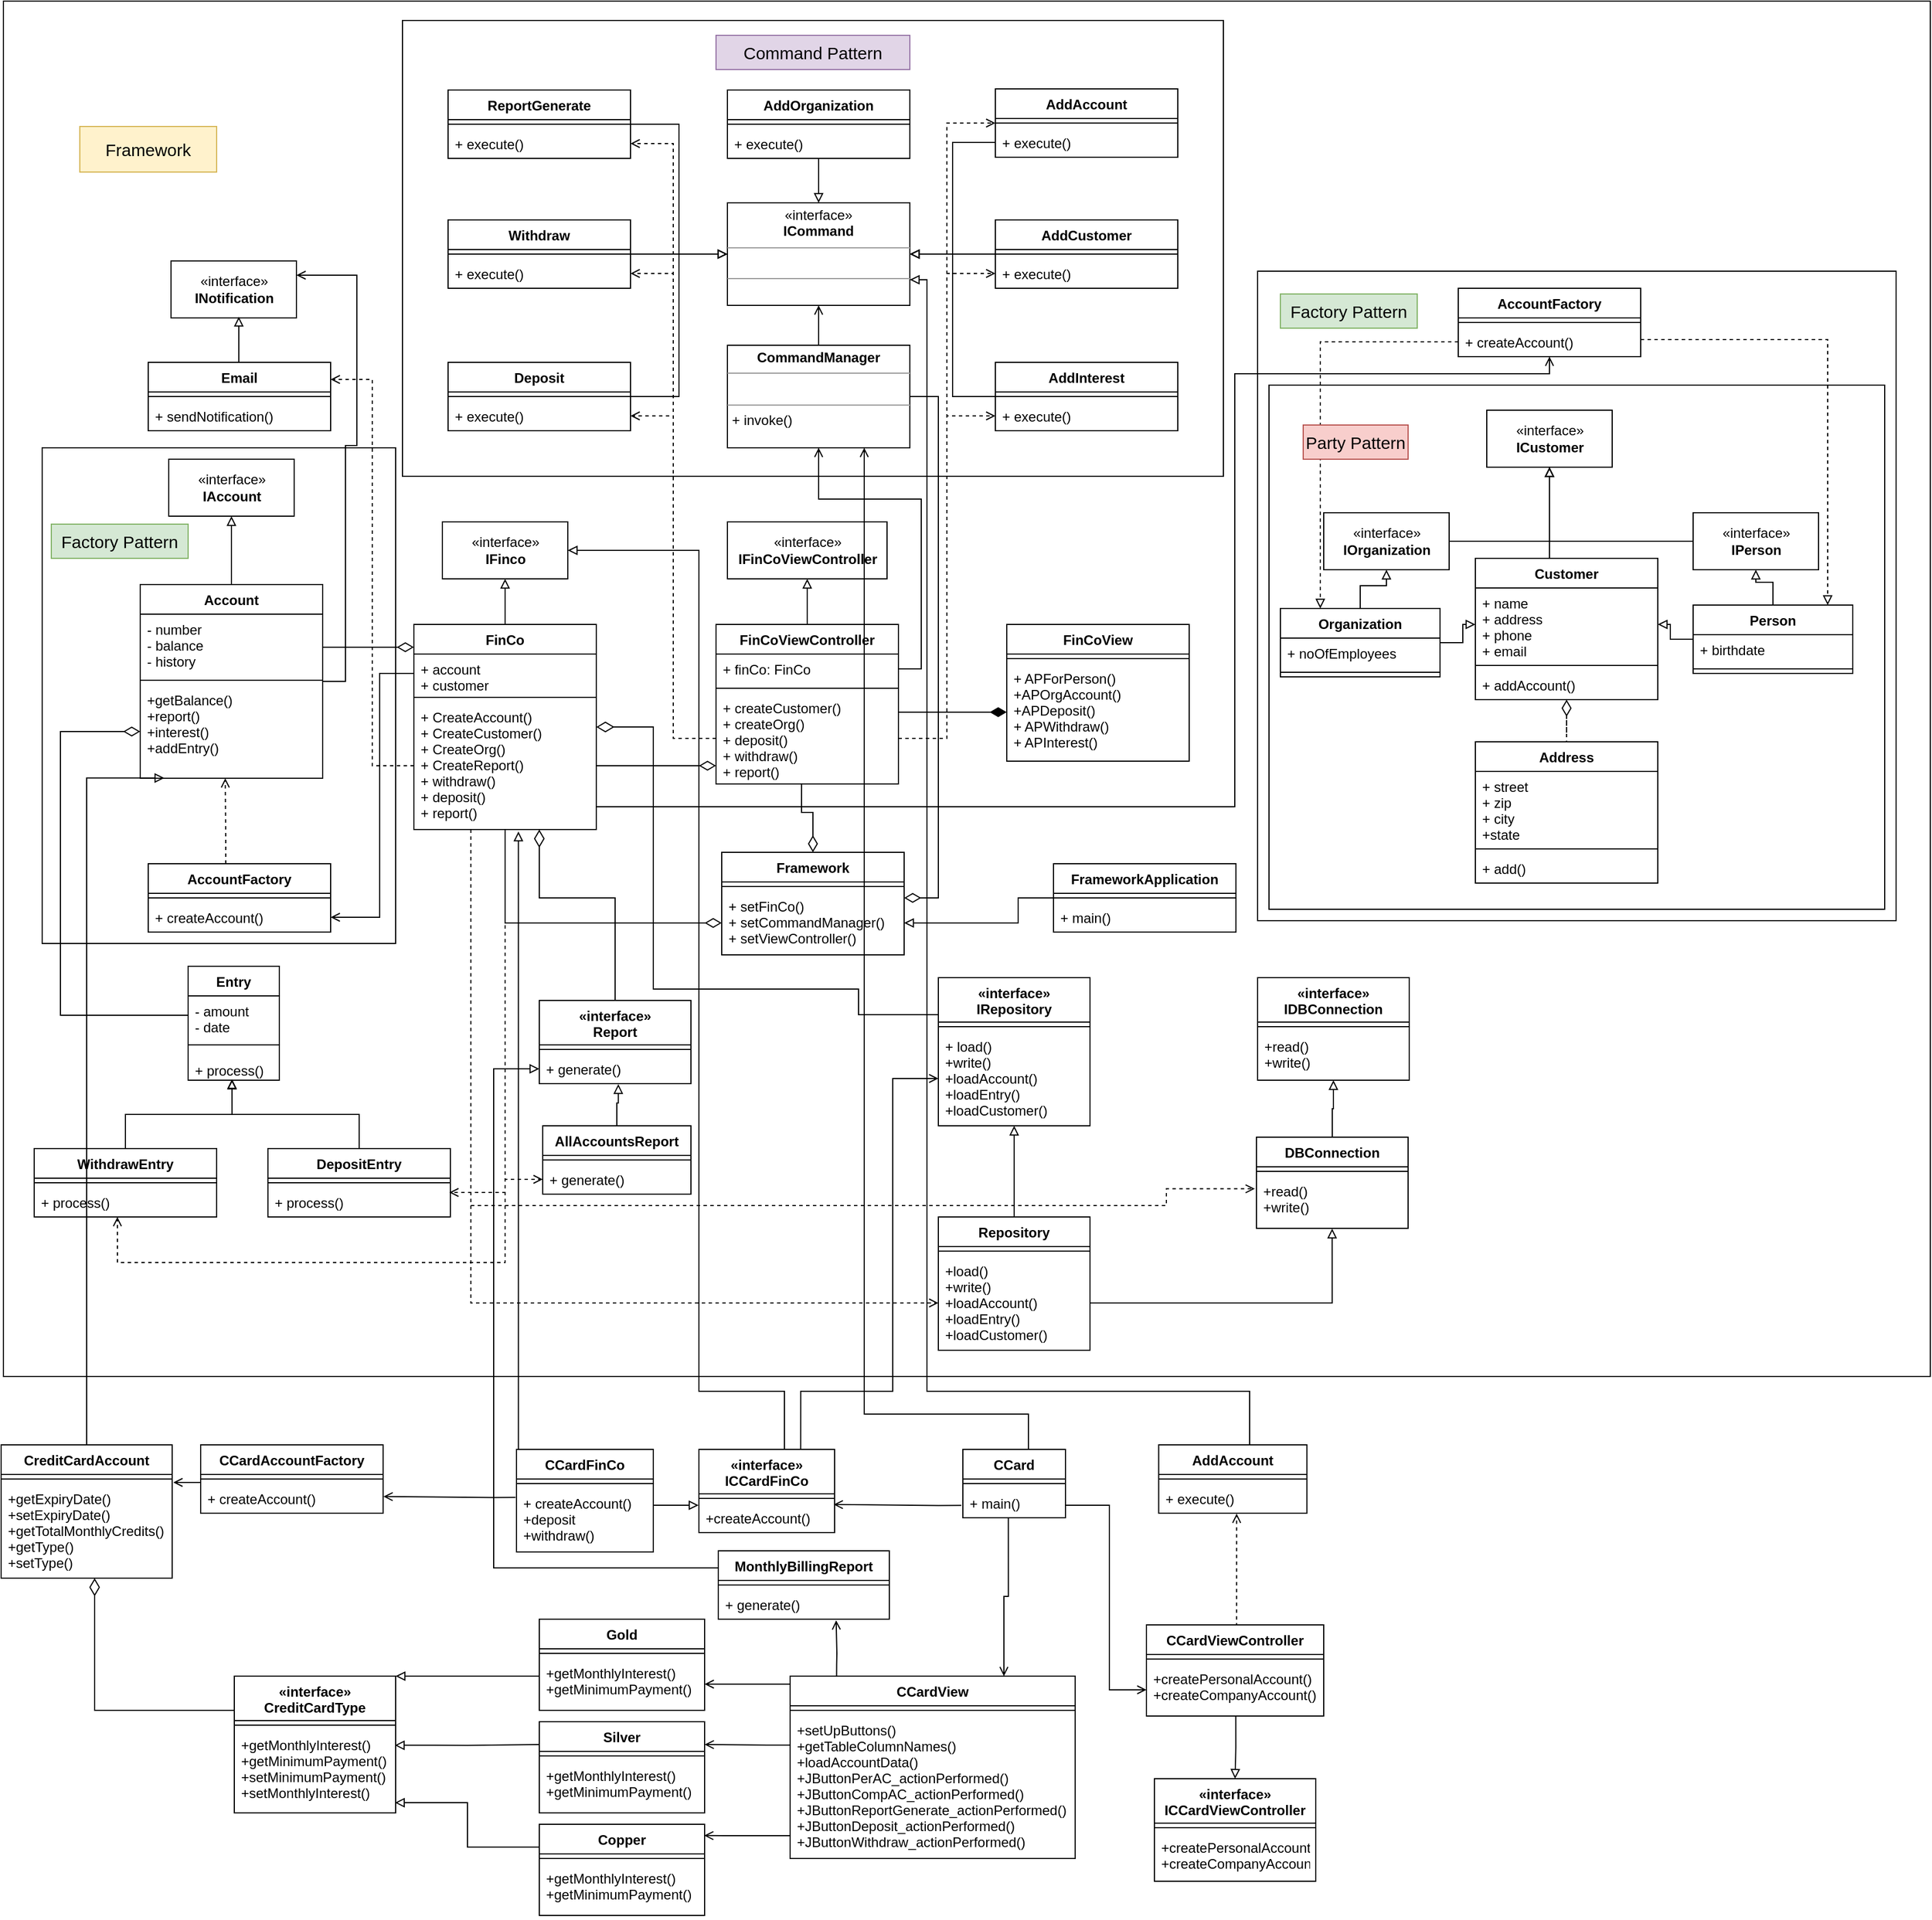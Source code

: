 <mxfile version="20.1.1" type="device"><diagram id="p2K5500ficSaJnGbRNXH" name="Page-1"><mxGraphModel dx="1422" dy="697" grid="1" gridSize="10" guides="1" tooltips="1" connect="1" arrows="1" fold="1" page="1" pageScale="1" pageWidth="850" pageHeight="1100" math="0" shadow="0"><root><mxCell id="0"/><mxCell id="1" parent="0"/><mxCell id="iLJwR2VdGcbZh-bFH01--1" value="" style="rounded=0;whiteSpace=wrap;html=1;fontSize=15;startSize=26;strokeColor=default;fillColor=default;" parent="1" vertex="1"><mxGeometry x="400" y="210" width="1690" height="1207" as="geometry"/></mxCell><mxCell id="iLJwR2VdGcbZh-bFH01--2" value="" style="rounded=0;whiteSpace=wrap;html=1;fontSize=15;strokeColor=default;fillColor=default;" parent="1" vertex="1"><mxGeometry x="1500" y="447" width="560" height="570" as="geometry"/></mxCell><mxCell id="iLJwR2VdGcbZh-bFH01--3" value="" style="rounded=0;whiteSpace=wrap;html=1;fontSize=15;strokeColor=default;fillColor=default;" parent="1" vertex="1"><mxGeometry x="1510" y="547" width="540" height="460" as="geometry"/></mxCell><mxCell id="iLJwR2VdGcbZh-bFH01--4" value="" style="rounded=0;whiteSpace=wrap;html=1;fontSize=15;" parent="1" vertex="1"><mxGeometry x="434" y="602" width="310" height="435" as="geometry"/></mxCell><mxCell id="iLJwR2VdGcbZh-bFH01--5" value="" style="rounded=0;whiteSpace=wrap;html=1;" parent="1" vertex="1"><mxGeometry x="750" y="227" width="720" height="400" as="geometry"/></mxCell><mxCell id="iLJwR2VdGcbZh-bFH01--6" style="edgeStyle=orthogonalEdgeStyle;rounded=0;orthogonalLoop=1;jettySize=auto;html=1;entryX=0.5;entryY=1;entryDx=0;entryDy=0;endArrow=block;endFill=0;" parent="1" source="iLJwR2VdGcbZh-bFH01--15" target="iLJwR2VdGcbZh-bFH01--28" edge="1"><mxGeometry relative="1" as="geometry"/></mxCell><mxCell id="iLJwR2VdGcbZh-bFH01--7" style="edgeStyle=orthogonalEdgeStyle;rounded=0;orthogonalLoop=1;jettySize=auto;html=1;entryX=1;entryY=0.5;entryDx=0;entryDy=0;fontSize=15;startArrow=diamondThin;startFill=0;endArrow=none;endFill=0;startSize=12;endSize=6;" parent="1" source="iLJwR2VdGcbZh-bFH01--15" target="iLJwR2VdGcbZh-bFH01--86" edge="1"><mxGeometry relative="1" as="geometry"><Array as="points"><mxPoint x="680" y="777"/></Array></mxGeometry></mxCell><mxCell id="iLJwR2VdGcbZh-bFH01--8" style="edgeStyle=orthogonalEdgeStyle;rounded=0;orthogonalLoop=1;jettySize=auto;html=1;entryX=0.994;entryY=0.173;entryDx=0;entryDy=0;entryPerimeter=0;fontSize=15;startArrow=none;startFill=0;endArrow=open;endFill=0;startSize=12;endSize=6;dashed=1;" parent="1" source="iLJwR2VdGcbZh-bFH01--15" target="iLJwR2VdGcbZh-bFH01--102" edge="1"><mxGeometry relative="1" as="geometry"/></mxCell><mxCell id="iLJwR2VdGcbZh-bFH01--9" style="edgeStyle=orthogonalEdgeStyle;rounded=0;orthogonalLoop=1;jettySize=auto;html=1;entryX=0.456;entryY=1;entryDx=0;entryDy=0;entryPerimeter=0;dashed=1;fontSize=15;startArrow=none;startFill=0;endArrow=open;endFill=0;startSize=12;endSize=6;" parent="1" source="iLJwR2VdGcbZh-bFH01--15" target="iLJwR2VdGcbZh-bFH01--98" edge="1"><mxGeometry relative="1" as="geometry"><Array as="points"><mxPoint x="840" y="1317"/><mxPoint x="500" y="1317"/></Array></mxGeometry></mxCell><mxCell id="iLJwR2VdGcbZh-bFH01--10" style="edgeStyle=orthogonalEdgeStyle;rounded=0;orthogonalLoop=1;jettySize=auto;html=1;entryX=0.5;entryY=0;entryDx=0;entryDy=0;fontSize=15;startArrow=diamondThin;startFill=0;endArrow=none;endFill=0;startSize=13;endSize=6;" parent="1" source="iLJwR2VdGcbZh-bFH01--15" target="iLJwR2VdGcbZh-bFH01--145" edge="1"><mxGeometry relative="1" as="geometry"><Array as="points"><mxPoint x="870" y="997"/><mxPoint x="937" y="997"/></Array></mxGeometry></mxCell><mxCell id="iLJwR2VdGcbZh-bFH01--11" style="edgeStyle=orthogonalEdgeStyle;rounded=0;orthogonalLoop=1;jettySize=auto;html=1;entryX=0;entryY=0.5;entryDx=0;entryDy=0;fontSize=15;startArrow=none;startFill=0;endArrow=open;endFill=0;startSize=13;endSize=6;dashed=1;" parent="1" source="iLJwR2VdGcbZh-bFH01--15" target="iLJwR2VdGcbZh-bFH01--151" edge="1"><mxGeometry relative="1" as="geometry"/></mxCell><mxCell id="iLJwR2VdGcbZh-bFH01--12" style="edgeStyle=orthogonalEdgeStyle;rounded=0;orthogonalLoop=1;jettySize=auto;html=1;entryX=0;entryY=0.5;entryDx=0;entryDy=0;fontSize=15;startArrow=none;startFill=0;endArrow=open;endFill=0;startSize=6;endSize=6;dashed=1;" parent="1" source="iLJwR2VdGcbZh-bFH01--15" target="iLJwR2VdGcbZh-bFH01--158" edge="1"><mxGeometry relative="1" as="geometry"><Array as="points"><mxPoint x="810" y="1353"/></Array></mxGeometry></mxCell><mxCell id="iLJwR2VdGcbZh-bFH01--13" style="edgeStyle=orthogonalEdgeStyle;rounded=0;orthogonalLoop=1;jettySize=auto;html=1;entryX=-0.011;entryY=0.245;entryDx=0;entryDy=0;dashed=1;fontSize=15;startArrow=none;startFill=0;endArrow=open;endFill=0;startSize=6;endSize=6;entryPerimeter=0;" parent="1" source="iLJwR2VdGcbZh-bFH01--15" target="iLJwR2VdGcbZh-bFH01--165" edge="1"><mxGeometry relative="1" as="geometry"><Array as="points"><mxPoint x="810" y="1267"/><mxPoint x="1420" y="1267"/><mxPoint x="1420" y="1252"/></Array></mxGeometry></mxCell><mxCell id="iLJwR2VdGcbZh-bFH01--14" style="edgeStyle=orthogonalEdgeStyle;rounded=0;orthogonalLoop=1;jettySize=auto;html=1;entryX=0;entryY=0.25;entryDx=0;entryDy=0;fontSize=15;startArrow=diamondThin;startFill=0;endArrow=none;endFill=0;startSize=13;endSize=6;" parent="1" source="iLJwR2VdGcbZh-bFH01--15" target="iLJwR2VdGcbZh-bFH01--153" edge="1"><mxGeometry relative="1" as="geometry"><Array as="points"><mxPoint x="970" y="847"/><mxPoint x="970" y="1077"/><mxPoint x="1150" y="1077"/><mxPoint x="1150" y="1100"/></Array></mxGeometry></mxCell><mxCell id="iLJwR2VdGcbZh-bFH01--15" value="FinCo" style="swimlane;fontStyle=1;align=center;verticalAlign=top;childLayout=stackLayout;horizontal=1;startSize=26;horizontalStack=0;resizeParent=1;resizeParentMax=0;resizeLast=0;collapsible=1;marginBottom=0;" parent="1" vertex="1"><mxGeometry x="760" y="757" width="160" height="180" as="geometry"/></mxCell><mxCell id="iLJwR2VdGcbZh-bFH01--16" value="+ account&#10;+ customer" style="text;strokeColor=none;fillColor=none;align=left;verticalAlign=top;spacingLeft=4;spacingRight=4;overflow=hidden;rotatable=0;points=[[0,0.5],[1,0.5]];portConstraint=eastwest;" parent="iLJwR2VdGcbZh-bFH01--15" vertex="1"><mxGeometry y="26" width="160" height="34" as="geometry"/></mxCell><mxCell id="iLJwR2VdGcbZh-bFH01--17" value="" style="line;strokeWidth=1;fillColor=none;align=left;verticalAlign=middle;spacingTop=-1;spacingLeft=3;spacingRight=3;rotatable=0;labelPosition=right;points=[];portConstraint=eastwest;" parent="iLJwR2VdGcbZh-bFH01--15" vertex="1"><mxGeometry y="60" width="160" height="8" as="geometry"/></mxCell><mxCell id="iLJwR2VdGcbZh-bFH01--18" value="+ CreateAccount()&#10;+ CreateCustomer()&#10;+ CreateOrg()&#10;+ CreateReport()&#10;+ withdraw()&#10;+ deposit()&#10;+ report()" style="text;strokeColor=none;fillColor=none;align=left;verticalAlign=top;spacingLeft=4;spacingRight=4;overflow=hidden;rotatable=0;points=[[0,0.5],[1,0.5]];portConstraint=eastwest;" parent="iLJwR2VdGcbZh-bFH01--15" vertex="1"><mxGeometry y="68" width="160" height="112" as="geometry"/></mxCell><mxCell id="iLJwR2VdGcbZh-bFH01--19" style="edgeStyle=orthogonalEdgeStyle;rounded=0;orthogonalLoop=1;jettySize=auto;html=1;entryX=0.469;entryY=1;entryDx=0;entryDy=0;entryPerimeter=0;fontSize=15;startArrow=diamondThin;startFill=0;endArrow=none;endFill=0;startSize=12;endSize=12;" parent="1" source="iLJwR2VdGcbZh-bFH01--21" target="iLJwR2VdGcbZh-bFH01--34" edge="1"><mxGeometry relative="1" as="geometry"/></mxCell><mxCell id="iLJwR2VdGcbZh-bFH01--20" style="edgeStyle=orthogonalEdgeStyle;rounded=0;orthogonalLoop=1;jettySize=auto;html=1;entryX=0.5;entryY=1;entryDx=0;entryDy=0;entryPerimeter=0;fontSize=15;startArrow=diamondThin;startFill=0;endArrow=none;endFill=0;startSize=12;endSize=12;exitX=0;exitY=0.5;exitDx=0;exitDy=0;" parent="1" source="iLJwR2VdGcbZh-bFH01--23" target="iLJwR2VdGcbZh-bFH01--18" edge="1"><mxGeometry relative="1" as="geometry"/></mxCell><mxCell id="iLJwR2VdGcbZh-bFH01--21" value="Framework" style="swimlane;fontStyle=1;align=center;verticalAlign=top;childLayout=stackLayout;horizontal=1;startSize=26;horizontalStack=0;resizeParent=1;resizeParentMax=0;resizeLast=0;collapsible=1;marginBottom=0;" parent="1" vertex="1"><mxGeometry x="1030" y="957" width="160" height="90" as="geometry"/></mxCell><mxCell id="iLJwR2VdGcbZh-bFH01--22" value="" style="line;strokeWidth=1;fillColor=none;align=left;verticalAlign=middle;spacingTop=-1;spacingLeft=3;spacingRight=3;rotatable=0;labelPosition=right;points=[];portConstraint=eastwest;" parent="iLJwR2VdGcbZh-bFH01--21" vertex="1"><mxGeometry y="26" width="160" height="8" as="geometry"/></mxCell><mxCell id="iLJwR2VdGcbZh-bFH01--23" value="+ setFinCo()&#10;+ setCommandManager()&#10;+ setViewController()" style="text;strokeColor=none;fillColor=none;align=left;verticalAlign=top;spacingLeft=4;spacingRight=4;overflow=hidden;rotatable=0;points=[[0,0.5],[1,0.5]];portConstraint=eastwest;" parent="iLJwR2VdGcbZh-bFH01--21" vertex="1"><mxGeometry y="34" width="160" height="56" as="geometry"/></mxCell><mxCell id="iLJwR2VdGcbZh-bFH01--24" style="edgeStyle=orthogonalEdgeStyle;rounded=0;orthogonalLoop=1;jettySize=auto;html=1;entryX=1;entryY=0.5;entryDx=0;entryDy=0;endArrow=block;endFill=0;" parent="1" source="iLJwR2VdGcbZh-bFH01--25" target="iLJwR2VdGcbZh-bFH01--23" edge="1"><mxGeometry relative="1" as="geometry"><Array as="points"><mxPoint x="1290" y="997"/><mxPoint x="1290" y="1019"/></Array></mxGeometry></mxCell><mxCell id="iLJwR2VdGcbZh-bFH01--25" value="FrameworkApplication" style="swimlane;fontStyle=1;align=center;verticalAlign=top;childLayout=stackLayout;horizontal=1;startSize=26;horizontalStack=0;resizeParent=1;resizeParentMax=0;resizeLast=0;collapsible=1;marginBottom=0;" parent="1" vertex="1"><mxGeometry x="1321" y="967" width="160" height="60" as="geometry"/></mxCell><mxCell id="iLJwR2VdGcbZh-bFH01--26" value="" style="line;strokeWidth=1;fillColor=none;align=left;verticalAlign=middle;spacingTop=-1;spacingLeft=3;spacingRight=3;rotatable=0;labelPosition=right;points=[];portConstraint=eastwest;" parent="iLJwR2VdGcbZh-bFH01--25" vertex="1"><mxGeometry y="26" width="160" height="8" as="geometry"/></mxCell><mxCell id="iLJwR2VdGcbZh-bFH01--27" value="+ main()" style="text;strokeColor=none;fillColor=none;align=left;verticalAlign=top;spacingLeft=4;spacingRight=4;overflow=hidden;rotatable=0;points=[[0,0.5],[1,0.5]];portConstraint=eastwest;" parent="iLJwR2VdGcbZh-bFH01--25" vertex="1"><mxGeometry y="34" width="160" height="26" as="geometry"/></mxCell><mxCell id="iLJwR2VdGcbZh-bFH01--28" value="«interface»&lt;br&gt;&lt;b&gt;IFinco&lt;/b&gt;" style="html=1;" parent="1" vertex="1"><mxGeometry x="785" y="667" width="110" height="50" as="geometry"/></mxCell><mxCell id="iLJwR2VdGcbZh-bFH01--29" value="«interface»&lt;br&gt;&lt;b&gt;IFinCoViewController&lt;/b&gt;" style="html=1;" parent="1" vertex="1"><mxGeometry x="1035" y="667" width="140" height="50" as="geometry"/></mxCell><mxCell id="iLJwR2VdGcbZh-bFH01--30" style="edgeStyle=orthogonalEdgeStyle;rounded=0;orthogonalLoop=1;jettySize=auto;html=1;entryX=0.5;entryY=1;entryDx=0;entryDy=0;endArrow=block;endFill=0;" parent="1" source="iLJwR2VdGcbZh-bFH01--31" target="iLJwR2VdGcbZh-bFH01--29" edge="1"><mxGeometry relative="1" as="geometry"/></mxCell><mxCell id="iLJwR2VdGcbZh-bFH01--31" value="FinCoViewController" style="swimlane;fontStyle=1;align=center;verticalAlign=top;childLayout=stackLayout;horizontal=1;startSize=26;horizontalStack=0;resizeParent=1;resizeParentMax=0;resizeLast=0;collapsible=1;marginBottom=0;" parent="1" vertex="1"><mxGeometry x="1025" y="757" width="160" height="140" as="geometry"/></mxCell><mxCell id="iLJwR2VdGcbZh-bFH01--32" value="+ finCo: FinCo" style="text;strokeColor=none;fillColor=none;align=left;verticalAlign=top;spacingLeft=4;spacingRight=4;overflow=hidden;rotatable=0;points=[[0,0.5],[1,0.5]];portConstraint=eastwest;" parent="iLJwR2VdGcbZh-bFH01--31" vertex="1"><mxGeometry y="26" width="160" height="26" as="geometry"/></mxCell><mxCell id="iLJwR2VdGcbZh-bFH01--33" value="" style="line;strokeWidth=1;fillColor=none;align=left;verticalAlign=middle;spacingTop=-1;spacingLeft=3;spacingRight=3;rotatable=0;labelPosition=right;points=[];portConstraint=eastwest;" parent="iLJwR2VdGcbZh-bFH01--31" vertex="1"><mxGeometry y="52" width="160" height="8" as="geometry"/></mxCell><mxCell id="iLJwR2VdGcbZh-bFH01--34" value="+ createCustomer()&#10;+ createOrg()&#10;+ deposit()&#10;+ withdraw()&#10;+ report()" style="text;strokeColor=none;fillColor=none;align=left;verticalAlign=top;spacingLeft=4;spacingRight=4;overflow=hidden;rotatable=0;points=[[0,0.5],[1,0.5]];portConstraint=eastwest;" parent="iLJwR2VdGcbZh-bFH01--31" vertex="1"><mxGeometry y="60" width="160" height="80" as="geometry"/></mxCell><mxCell id="iLJwR2VdGcbZh-bFH01--35" style="edgeStyle=orthogonalEdgeStyle;rounded=0;orthogonalLoop=1;jettySize=auto;html=1;entryX=0;entryY=0.5;entryDx=0;entryDy=0;endArrow=block;endFill=0;" parent="1" source="iLJwR2VdGcbZh-bFH01--36" target="iLJwR2VdGcbZh-bFH01--63" edge="1"><mxGeometry relative="1" as="geometry"/></mxCell><mxCell id="iLJwR2VdGcbZh-bFH01--36" value="ReportGenerate" style="swimlane;fontStyle=1;align=center;verticalAlign=top;childLayout=stackLayout;horizontal=1;startSize=26;horizontalStack=0;resizeParent=1;resizeParentMax=0;resizeLast=0;collapsible=1;marginBottom=0;" parent="1" vertex="1"><mxGeometry x="790" y="288" width="160" height="60" as="geometry"/></mxCell><mxCell id="iLJwR2VdGcbZh-bFH01--37" value="" style="line;strokeWidth=1;fillColor=none;align=left;verticalAlign=middle;spacingTop=-1;spacingLeft=3;spacingRight=3;rotatable=0;labelPosition=right;points=[];portConstraint=eastwest;" parent="iLJwR2VdGcbZh-bFH01--36" vertex="1"><mxGeometry y="26" width="160" height="8" as="geometry"/></mxCell><mxCell id="iLJwR2VdGcbZh-bFH01--38" value="+ execute()" style="text;strokeColor=none;fillColor=none;align=left;verticalAlign=top;spacingLeft=4;spacingRight=4;overflow=hidden;rotatable=0;points=[[0,0.5],[1,0.5]];portConstraint=eastwest;" parent="iLJwR2VdGcbZh-bFH01--36" vertex="1"><mxGeometry y="34" width="160" height="26" as="geometry"/></mxCell><mxCell id="iLJwR2VdGcbZh-bFH01--39" style="edgeStyle=orthogonalEdgeStyle;rounded=0;orthogonalLoop=1;jettySize=auto;html=1;entryX=0;entryY=0.5;entryDx=0;entryDy=0;endArrow=block;endFill=0;" parent="1" source="iLJwR2VdGcbZh-bFH01--40" target="iLJwR2VdGcbZh-bFH01--63" edge="1"><mxGeometry relative="1" as="geometry"/></mxCell><mxCell id="iLJwR2VdGcbZh-bFH01--40" value="Withdraw" style="swimlane;fontStyle=1;align=center;verticalAlign=top;childLayout=stackLayout;horizontal=1;startSize=26;horizontalStack=0;resizeParent=1;resizeParentMax=0;resizeLast=0;collapsible=1;marginBottom=0;" parent="1" vertex="1"><mxGeometry x="790" y="402" width="160" height="60" as="geometry"/></mxCell><mxCell id="iLJwR2VdGcbZh-bFH01--41" value="" style="line;strokeWidth=1;fillColor=none;align=left;verticalAlign=middle;spacingTop=-1;spacingLeft=3;spacingRight=3;rotatable=0;labelPosition=right;points=[];portConstraint=eastwest;" parent="iLJwR2VdGcbZh-bFH01--40" vertex="1"><mxGeometry y="26" width="160" height="8" as="geometry"/></mxCell><mxCell id="iLJwR2VdGcbZh-bFH01--42" value="+ execute()" style="text;strokeColor=none;fillColor=none;align=left;verticalAlign=top;spacingLeft=4;spacingRight=4;overflow=hidden;rotatable=0;points=[[0,0.5],[1,0.5]];portConstraint=eastwest;" parent="iLJwR2VdGcbZh-bFH01--40" vertex="1"><mxGeometry y="34" width="160" height="26" as="geometry"/></mxCell><mxCell id="iLJwR2VdGcbZh-bFH01--43" style="edgeStyle=orthogonalEdgeStyle;rounded=0;orthogonalLoop=1;jettySize=auto;html=1;entryX=0;entryY=0.5;entryDx=0;entryDy=0;endArrow=block;endFill=0;" parent="1" source="iLJwR2VdGcbZh-bFH01--44" target="iLJwR2VdGcbZh-bFH01--63" edge="1"><mxGeometry relative="1" as="geometry"/></mxCell><mxCell id="iLJwR2VdGcbZh-bFH01--44" value="Deposit" style="swimlane;fontStyle=1;align=center;verticalAlign=top;childLayout=stackLayout;horizontal=1;startSize=26;horizontalStack=0;resizeParent=1;resizeParentMax=0;resizeLast=0;collapsible=1;marginBottom=0;" parent="1" vertex="1"><mxGeometry x="790" y="527" width="160" height="60" as="geometry"/></mxCell><mxCell id="iLJwR2VdGcbZh-bFH01--45" value="" style="line;strokeWidth=1;fillColor=none;align=left;verticalAlign=middle;spacingTop=-1;spacingLeft=3;spacingRight=3;rotatable=0;labelPosition=right;points=[];portConstraint=eastwest;" parent="iLJwR2VdGcbZh-bFH01--44" vertex="1"><mxGeometry y="26" width="160" height="8" as="geometry"/></mxCell><mxCell id="iLJwR2VdGcbZh-bFH01--46" value="+ execute()" style="text;align=left;verticalAlign=top;spacingLeft=4;spacingRight=4;overflow=hidden;rotatable=0;points=[[0,0.5],[1,0.5]];portConstraint=eastwest;fillColor=none;" parent="iLJwR2VdGcbZh-bFH01--44" vertex="1"><mxGeometry y="34" width="160" height="26" as="geometry"/></mxCell><mxCell id="iLJwR2VdGcbZh-bFH01--47" value="AddInterest" style="swimlane;fontStyle=1;align=center;verticalAlign=top;childLayout=stackLayout;horizontal=1;startSize=26;horizontalStack=0;resizeParent=1;resizeParentMax=0;resizeLast=0;collapsible=1;marginBottom=0;" parent="1" vertex="1"><mxGeometry x="1270" y="527" width="160" height="60" as="geometry"/></mxCell><mxCell id="iLJwR2VdGcbZh-bFH01--48" value="" style="line;strokeWidth=1;fillColor=none;align=left;verticalAlign=middle;spacingTop=-1;spacingLeft=3;spacingRight=3;rotatable=0;labelPosition=right;points=[];portConstraint=eastwest;" parent="iLJwR2VdGcbZh-bFH01--47" vertex="1"><mxGeometry y="26" width="160" height="8" as="geometry"/></mxCell><mxCell id="iLJwR2VdGcbZh-bFH01--49" value="+ execute()" style="text;strokeColor=none;fillColor=none;align=left;verticalAlign=top;spacingLeft=4;spacingRight=4;overflow=hidden;rotatable=0;points=[[0,0.5],[1,0.5]];portConstraint=eastwest;" parent="iLJwR2VdGcbZh-bFH01--47" vertex="1"><mxGeometry y="34" width="160" height="26" as="geometry"/></mxCell><mxCell id="iLJwR2VdGcbZh-bFH01--50" value="AddAccount" style="swimlane;fontStyle=1;align=center;verticalAlign=top;childLayout=stackLayout;horizontal=1;startSize=26;horizontalStack=0;resizeParent=1;resizeParentMax=0;resizeLast=0;collapsible=1;marginBottom=0;fillColor=default;" parent="1" vertex="1"><mxGeometry x="1270" y="287" width="160" height="60" as="geometry"/></mxCell><mxCell id="iLJwR2VdGcbZh-bFH01--51" value="" style="line;strokeWidth=1;fillColor=default;align=left;verticalAlign=middle;spacingTop=-1;spacingLeft=3;spacingRight=3;rotatable=0;labelPosition=right;points=[];portConstraint=eastwest;" parent="iLJwR2VdGcbZh-bFH01--50" vertex="1"><mxGeometry y="26" width="160" height="8" as="geometry"/></mxCell><mxCell id="iLJwR2VdGcbZh-bFH01--52" value="+ execute()" style="text;strokeColor=none;fillColor=none;align=left;verticalAlign=top;spacingLeft=4;spacingRight=4;overflow=hidden;rotatable=0;points=[[0,0.5],[1,0.5]];portConstraint=eastwest;" parent="iLJwR2VdGcbZh-bFH01--50" vertex="1"><mxGeometry y="34" width="160" height="26" as="geometry"/></mxCell><mxCell id="iLJwR2VdGcbZh-bFH01--53" style="edgeStyle=orthogonalEdgeStyle;rounded=0;orthogonalLoop=1;jettySize=auto;html=1;entryX=1;entryY=0.5;entryDx=0;entryDy=0;endArrow=block;endFill=0;" parent="1" source="iLJwR2VdGcbZh-bFH01--54" target="iLJwR2VdGcbZh-bFH01--63" edge="1"><mxGeometry relative="1" as="geometry"/></mxCell><mxCell id="iLJwR2VdGcbZh-bFH01--54" value="AddCustomer" style="swimlane;fontStyle=1;align=center;verticalAlign=top;childLayout=stackLayout;horizontal=1;startSize=26;horizontalStack=0;resizeParent=1;resizeParentMax=0;resizeLast=0;collapsible=1;marginBottom=0;" parent="1" vertex="1"><mxGeometry x="1270" y="402" width="160" height="60" as="geometry"/></mxCell><mxCell id="iLJwR2VdGcbZh-bFH01--55" value="" style="line;strokeWidth=1;fillColor=none;align=left;verticalAlign=middle;spacingTop=-1;spacingLeft=3;spacingRight=3;rotatable=0;labelPosition=right;points=[];portConstraint=eastwest;" parent="iLJwR2VdGcbZh-bFH01--54" vertex="1"><mxGeometry y="26" width="160" height="8" as="geometry"/></mxCell><mxCell id="iLJwR2VdGcbZh-bFH01--56" value="+ execute()" style="text;align=left;verticalAlign=top;spacingLeft=4;spacingRight=4;overflow=hidden;rotatable=0;points=[[0,0.5],[1,0.5]];portConstraint=eastwest;fillColor=none;" parent="iLJwR2VdGcbZh-bFH01--54" vertex="1"><mxGeometry y="34" width="160" height="26" as="geometry"/></mxCell><mxCell id="iLJwR2VdGcbZh-bFH01--57" style="edgeStyle=orthogonalEdgeStyle;rounded=0;orthogonalLoop=1;jettySize=auto;html=1;entryX=0.5;entryY=0;entryDx=0;entryDy=0;endArrow=block;endFill=0;" parent="1" source="iLJwR2VdGcbZh-bFH01--58" target="iLJwR2VdGcbZh-bFH01--63" edge="1"><mxGeometry relative="1" as="geometry"/></mxCell><mxCell id="iLJwR2VdGcbZh-bFH01--58" value="AddOrganization" style="swimlane;fontStyle=1;align=center;verticalAlign=top;childLayout=stackLayout;horizontal=1;startSize=26;horizontalStack=0;resizeParent=1;resizeParentMax=0;resizeLast=0;collapsible=1;marginBottom=0;" parent="1" vertex="1"><mxGeometry x="1035" y="288" width="160" height="60" as="geometry"/></mxCell><mxCell id="iLJwR2VdGcbZh-bFH01--59" value="" style="line;strokeWidth=1;fillColor=none;align=left;verticalAlign=middle;spacingTop=-1;spacingLeft=3;spacingRight=3;rotatable=0;labelPosition=right;points=[];portConstraint=eastwest;" parent="iLJwR2VdGcbZh-bFH01--58" vertex="1"><mxGeometry y="26" width="160" height="8" as="geometry"/></mxCell><mxCell id="iLJwR2VdGcbZh-bFH01--60" value="+ execute()" style="text;strokeColor=none;fillColor=none;align=left;verticalAlign=top;spacingLeft=4;spacingRight=4;overflow=hidden;rotatable=0;points=[[0,0.5],[1,0.5]];portConstraint=eastwest;" parent="iLJwR2VdGcbZh-bFH01--58" vertex="1"><mxGeometry y="34" width="160" height="26" as="geometry"/></mxCell><mxCell id="iLJwR2VdGcbZh-bFH01--61" style="edgeStyle=orthogonalEdgeStyle;rounded=0;orthogonalLoop=1;jettySize=auto;html=1;entryX=0.5;entryY=1;entryDx=0;entryDy=0;endArrow=open;endFill=0;" parent="1" source="iLJwR2VdGcbZh-bFH01--62" target="iLJwR2VdGcbZh-bFH01--63" edge="1"><mxGeometry relative="1" as="geometry"/></mxCell><mxCell id="iLJwR2VdGcbZh-bFH01--62" value="&lt;p style=&quot;margin:0px;margin-top:4px;text-align:center;&quot;&gt;&lt;span style=&quot;font-weight: 700;&quot;&gt;CommandManager&lt;/span&gt;&lt;br&gt;&lt;/p&gt;&lt;hr size=&quot;1&quot;&gt;&lt;p style=&quot;margin:0px;margin-left:4px;&quot;&gt;&lt;br&gt;&lt;/p&gt;&lt;hr size=&quot;1&quot;&gt;&lt;p style=&quot;margin:0px;margin-left:4px;&quot;&gt;+ invoke()&lt;br&gt;&lt;/p&gt;" style="verticalAlign=top;align=left;overflow=fill;fontSize=12;fontFamily=Helvetica;html=1;" parent="1" vertex="1"><mxGeometry x="1035" y="512" width="160" height="90" as="geometry"/></mxCell><mxCell id="iLJwR2VdGcbZh-bFH01--63" value="&lt;p style=&quot;margin:0px;margin-top:4px;text-align:center;&quot;&gt;«interface»&lt;br&gt;&lt;b&gt;ICommand&lt;/b&gt;&lt;br&gt;&lt;/p&gt;&lt;hr size=&quot;1&quot;&gt;&lt;p style=&quot;margin:0px;margin-left:4px;&quot;&gt;&lt;br&gt;&lt;/p&gt;&lt;hr size=&quot;1&quot;&gt;&lt;p style=&quot;margin:0px;margin-left:4px;&quot;&gt;&lt;br&gt;&lt;/p&gt;" style="verticalAlign=top;align=left;overflow=fill;fontSize=12;fontFamily=Helvetica;html=1;" parent="1" vertex="1"><mxGeometry x="1035" y="387" width="160" height="90" as="geometry"/></mxCell><mxCell id="iLJwR2VdGcbZh-bFH01--64" style="edgeStyle=orthogonalEdgeStyle;rounded=0;orthogonalLoop=1;jettySize=auto;html=1;entryX=1;entryY=0.5;entryDx=0;entryDy=0;endArrow=block;endFill=0;" parent="1" source="iLJwR2VdGcbZh-bFH01--52" target="iLJwR2VdGcbZh-bFH01--63" edge="1"><mxGeometry relative="1" as="geometry"/></mxCell><mxCell id="iLJwR2VdGcbZh-bFH01--65" style="edgeStyle=orthogonalEdgeStyle;rounded=0;orthogonalLoop=1;jettySize=auto;html=1;entryX=1;entryY=0.5;entryDx=0;entryDy=0;endArrow=block;endFill=0;" parent="1" source="iLJwR2VdGcbZh-bFH01--48" target="iLJwR2VdGcbZh-bFH01--63" edge="1"><mxGeometry relative="1" as="geometry"/></mxCell><mxCell id="iLJwR2VdGcbZh-bFH01--66" value="&lt;font style=&quot;font-size: 15px;&quot;&gt;Command Pattern&lt;/font&gt;" style="text;html=1;strokeColor=#9673a6;fillColor=#e1d5e7;align=center;verticalAlign=middle;whiteSpace=wrap;rounded=0;" parent="1" vertex="1"><mxGeometry x="1025" y="240" width="170" height="30" as="geometry"/></mxCell><mxCell id="iLJwR2VdGcbZh-bFH01--67" style="edgeStyle=orthogonalEdgeStyle;rounded=0;orthogonalLoop=1;jettySize=auto;html=1;entryX=0;entryY=0.5;entryDx=0;entryDy=0;fontSize=15;endArrow=open;endFill=0;dashed=1;" parent="1" source="iLJwR2VdGcbZh-bFH01--34" target="iLJwR2VdGcbZh-bFH01--50" edge="1"><mxGeometry relative="1" as="geometry"/></mxCell><mxCell id="iLJwR2VdGcbZh-bFH01--68" style="edgeStyle=orthogonalEdgeStyle;rounded=0;orthogonalLoop=1;jettySize=auto;html=1;entryX=0;entryY=0.5;entryDx=0;entryDy=0;fontSize=15;endArrow=open;endFill=0;dashed=1;" parent="1" source="iLJwR2VdGcbZh-bFH01--34" target="iLJwR2VdGcbZh-bFH01--56" edge="1"><mxGeometry relative="1" as="geometry"/></mxCell><mxCell id="iLJwR2VdGcbZh-bFH01--69" style="edgeStyle=orthogonalEdgeStyle;rounded=0;orthogonalLoop=1;jettySize=auto;html=1;entryX=0;entryY=0.5;entryDx=0;entryDy=0;dashed=1;fontSize=15;endArrow=open;endFill=0;" parent="1" source="iLJwR2VdGcbZh-bFH01--34" target="iLJwR2VdGcbZh-bFH01--49" edge="1"><mxGeometry relative="1" as="geometry"/></mxCell><mxCell id="iLJwR2VdGcbZh-bFH01--70" style="edgeStyle=orthogonalEdgeStyle;rounded=0;orthogonalLoop=1;jettySize=auto;html=1;entryX=1;entryY=0.5;entryDx=0;entryDy=0;dashed=1;fontSize=15;endArrow=open;endFill=0;" parent="1" source="iLJwR2VdGcbZh-bFH01--34" target="iLJwR2VdGcbZh-bFH01--38" edge="1"><mxGeometry relative="1" as="geometry"/></mxCell><mxCell id="iLJwR2VdGcbZh-bFH01--71" style="edgeStyle=orthogonalEdgeStyle;rounded=0;orthogonalLoop=1;jettySize=auto;html=1;entryX=1;entryY=0.5;entryDx=0;entryDy=0;dashed=1;fontSize=15;endArrow=open;endFill=0;" parent="1" source="iLJwR2VdGcbZh-bFH01--34" target="iLJwR2VdGcbZh-bFH01--42" edge="1"><mxGeometry relative="1" as="geometry"/></mxCell><mxCell id="iLJwR2VdGcbZh-bFH01--72" style="edgeStyle=orthogonalEdgeStyle;rounded=0;orthogonalLoop=1;jettySize=auto;html=1;entryX=1;entryY=0.5;entryDx=0;entryDy=0;dashed=1;fontSize=15;endArrow=open;endFill=0;" parent="1" source="iLJwR2VdGcbZh-bFH01--34" target="iLJwR2VdGcbZh-bFH01--46" edge="1"><mxGeometry relative="1" as="geometry"/></mxCell><mxCell id="iLJwR2VdGcbZh-bFH01--73" style="edgeStyle=orthogonalEdgeStyle;rounded=0;orthogonalLoop=1;jettySize=auto;html=1;entryX=0.5;entryY=1;entryDx=0;entryDy=0;fontSize=15;endArrow=open;endFill=0;" parent="1" source="iLJwR2VdGcbZh-bFH01--32" target="iLJwR2VdGcbZh-bFH01--62" edge="1"><mxGeometry relative="1" as="geometry"><Array as="points"><mxPoint x="1205" y="796"/><mxPoint x="1205" y="647"/><mxPoint x="1115" y="647"/></Array></mxGeometry></mxCell><mxCell id="iLJwR2VdGcbZh-bFH01--74" style="edgeStyle=orthogonalEdgeStyle;rounded=0;orthogonalLoop=1;jettySize=auto;html=1;fontSize=15;endArrow=none;endFill=0;startArrow=diamondThin;startFill=0;endSize=12;startSize=12;" parent="1" source="iLJwR2VdGcbZh-bFH01--34" target="iLJwR2VdGcbZh-bFH01--18" edge="1"><mxGeometry relative="1" as="geometry"><Array as="points"><mxPoint x="980" y="881"/><mxPoint x="980" y="881"/></Array></mxGeometry></mxCell><mxCell id="iLJwR2VdGcbZh-bFH01--75" value="FinCoView" style="swimlane;fontStyle=1;align=center;verticalAlign=top;childLayout=stackLayout;horizontal=1;startSize=26;horizontalStack=0;resizeParent=1;resizeParentMax=0;resizeLast=0;collapsible=1;marginBottom=0;" parent="1" vertex="1"><mxGeometry x="1280" y="757" width="160" height="120" as="geometry"/></mxCell><mxCell id="iLJwR2VdGcbZh-bFH01--76" value="" style="line;strokeWidth=1;fillColor=none;align=left;verticalAlign=middle;spacingTop=-1;spacingLeft=3;spacingRight=3;rotatable=0;labelPosition=right;points=[];portConstraint=eastwest;" parent="iLJwR2VdGcbZh-bFH01--75" vertex="1"><mxGeometry y="26" width="160" height="8" as="geometry"/></mxCell><mxCell id="iLJwR2VdGcbZh-bFH01--77" value="+ APForPerson()&#10;+APOrgAccount()&#10;+APDeposit()&#10;+ APWithdraw()&#10;+ APInterest()" style="text;strokeColor=none;fillColor=none;align=left;verticalAlign=top;spacingLeft=4;spacingRight=4;overflow=hidden;rotatable=0;points=[[0,0.5],[1,0.5]];portConstraint=eastwest;" parent="iLJwR2VdGcbZh-bFH01--75" vertex="1"><mxGeometry y="34" width="160" height="86" as="geometry"/></mxCell><mxCell id="iLJwR2VdGcbZh-bFH01--78" style="edgeStyle=orthogonalEdgeStyle;rounded=0;orthogonalLoop=1;jettySize=auto;html=1;entryX=1;entryY=0.5;entryDx=0;entryDy=0;fontSize=15;startArrow=diamondThin;startFill=1;endArrow=none;endFill=0;startSize=12;endSize=12;" parent="1" source="iLJwR2VdGcbZh-bFH01--77" target="iLJwR2VdGcbZh-bFH01--34" edge="1"><mxGeometry relative="1" as="geometry"><Array as="points"><mxPoint x="1185" y="834"/></Array></mxGeometry></mxCell><mxCell id="iLJwR2VdGcbZh-bFH01--79" style="edgeStyle=orthogonalEdgeStyle;rounded=0;orthogonalLoop=1;jettySize=auto;html=1;entryX=1;entryY=0.5;entryDx=0;entryDy=0;fontSize=15;startArrow=diamondThin;startFill=0;endArrow=none;endFill=0;startSize=12;endSize=12;" parent="1" source="iLJwR2VdGcbZh-bFH01--23" target="iLJwR2VdGcbZh-bFH01--62" edge="1"><mxGeometry relative="1" as="geometry"><Array as="points"><mxPoint x="1220" y="997"/><mxPoint x="1220" y="557"/></Array></mxGeometry></mxCell><mxCell id="iLJwR2VdGcbZh-bFH01--80" value="«interface»&lt;br&gt;&lt;b&gt;IAccount&lt;/b&gt;" style="html=1;" parent="1" vertex="1"><mxGeometry x="545" y="612" width="110" height="50" as="geometry"/></mxCell><mxCell id="iLJwR2VdGcbZh-bFH01--81" style="edgeStyle=orthogonalEdgeStyle;rounded=0;orthogonalLoop=1;jettySize=auto;html=1;entryX=0.5;entryY=1;entryDx=0;entryDy=0;fontSize=15;startArrow=none;startFill=0;endArrow=block;endFill=0;startSize=12;endSize=6;" parent="1" source="iLJwR2VdGcbZh-bFH01--83" target="iLJwR2VdGcbZh-bFH01--80" edge="1"><mxGeometry relative="1" as="geometry"/></mxCell><mxCell id="iLJwR2VdGcbZh-bFH01--82" style="edgeStyle=orthogonalEdgeStyle;rounded=0;orthogonalLoop=1;jettySize=auto;html=1;entryX=1;entryY=0.25;entryDx=0;entryDy=0;fontSize=15;startArrow=none;startFill=0;endArrow=open;endFill=0;startSize=12;endSize=6;" parent="1" source="iLJwR2VdGcbZh-bFH01--83" target="iLJwR2VdGcbZh-bFH01--103" edge="1"><mxGeometry relative="1" as="geometry"><Array as="points"><mxPoint x="700" y="807"/><mxPoint x="700" y="600"/><mxPoint x="710" y="600"/><mxPoint x="710" y="451"/></Array></mxGeometry></mxCell><mxCell id="iLJwR2VdGcbZh-bFH01--83" value="Account" style="swimlane;fontStyle=1;align=center;verticalAlign=top;childLayout=stackLayout;horizontal=1;startSize=26;horizontalStack=0;resizeParent=1;resizeParentMax=0;resizeLast=0;collapsible=1;marginBottom=0;" parent="1" vertex="1"><mxGeometry x="520" y="722" width="160" height="170" as="geometry"/></mxCell><mxCell id="iLJwR2VdGcbZh-bFH01--84" value="- number&#10;- balance&#10;- history" style="text;align=left;verticalAlign=top;spacingLeft=4;spacingRight=4;overflow=hidden;rotatable=0;points=[[0,0.5],[1,0.5]];portConstraint=eastwest;fillColor=none;" parent="iLJwR2VdGcbZh-bFH01--83" vertex="1"><mxGeometry y="26" width="160" height="54" as="geometry"/></mxCell><mxCell id="iLJwR2VdGcbZh-bFH01--85" value="" style="line;strokeWidth=1;fillColor=none;align=left;verticalAlign=middle;spacingTop=-1;spacingLeft=3;spacingRight=3;rotatable=0;labelPosition=right;points=[];portConstraint=eastwest;" parent="iLJwR2VdGcbZh-bFH01--83" vertex="1"><mxGeometry y="80" width="160" height="8" as="geometry"/></mxCell><mxCell id="iLJwR2VdGcbZh-bFH01--86" value="+getBalance()&#10;+report()&#10;+interest()&#10;+addEntry()" style="text;strokeColor=none;fillColor=none;align=left;verticalAlign=top;spacingLeft=4;spacingRight=4;overflow=hidden;rotatable=0;points=[[0,0.5],[1,0.5]];portConstraint=eastwest;" parent="iLJwR2VdGcbZh-bFH01--83" vertex="1"><mxGeometry y="88" width="160" height="82" as="geometry"/></mxCell><mxCell id="iLJwR2VdGcbZh-bFH01--87" style="edgeStyle=orthogonalEdgeStyle;rounded=0;orthogonalLoop=1;jettySize=auto;html=1;entryX=0.466;entryY=1;entryDx=0;entryDy=0;entryPerimeter=0;fontSize=15;startArrow=none;startFill=0;endArrow=open;endFill=0;startSize=12;endSize=6;dashed=1;" parent="1" source="iLJwR2VdGcbZh-bFH01--88" target="iLJwR2VdGcbZh-bFH01--86" edge="1"><mxGeometry relative="1" as="geometry"><Array as="points"><mxPoint x="595" y="947"/><mxPoint x="595" y="947"/></Array></mxGeometry></mxCell><mxCell id="iLJwR2VdGcbZh-bFH01--88" value="AccountFactory" style="swimlane;fontStyle=1;align=center;verticalAlign=top;childLayout=stackLayout;horizontal=1;startSize=26;horizontalStack=0;resizeParent=1;resizeParentMax=0;resizeLast=0;collapsible=1;marginBottom=0;" parent="1" vertex="1"><mxGeometry x="527" y="967" width="160" height="60" as="geometry"/></mxCell><mxCell id="iLJwR2VdGcbZh-bFH01--89" value="" style="line;strokeWidth=1;align=left;verticalAlign=middle;spacingTop=-1;spacingLeft=3;spacingRight=3;rotatable=0;labelPosition=right;points=[];portConstraint=eastwest;" parent="iLJwR2VdGcbZh-bFH01--88" vertex="1"><mxGeometry y="26" width="160" height="8" as="geometry"/></mxCell><mxCell id="iLJwR2VdGcbZh-bFH01--90" value="+ createAccount()" style="text;strokeColor=none;fillColor=none;align=left;verticalAlign=top;spacingLeft=4;spacingRight=4;overflow=hidden;rotatable=0;points=[[0,0.5],[1,0.5]];portConstraint=eastwest;" parent="iLJwR2VdGcbZh-bFH01--88" vertex="1"><mxGeometry y="34" width="160" height="26" as="geometry"/></mxCell><mxCell id="iLJwR2VdGcbZh-bFH01--91" value="Entry" style="swimlane;fontStyle=1;align=center;verticalAlign=top;childLayout=stackLayout;horizontal=1;startSize=26;horizontalStack=0;resizeParent=1;resizeParentMax=0;resizeLast=0;collapsible=1;marginBottom=0;" parent="1" vertex="1"><mxGeometry x="562" y="1057" width="80" height="100" as="geometry"/></mxCell><mxCell id="iLJwR2VdGcbZh-bFH01--92" value="- amount&#10;- date" style="text;strokeColor=none;fillColor=none;align=left;verticalAlign=top;spacingLeft=4;spacingRight=4;overflow=hidden;rotatable=0;points=[[0,0.5],[1,0.5]];portConstraint=eastwest;" parent="iLJwR2VdGcbZh-bFH01--91" vertex="1"><mxGeometry y="26" width="80" height="34" as="geometry"/></mxCell><mxCell id="iLJwR2VdGcbZh-bFH01--93" value="" style="line;strokeWidth=1;fillColor=none;align=left;verticalAlign=middle;spacingTop=-1;spacingLeft=3;spacingRight=3;rotatable=0;labelPosition=right;points=[];portConstraint=eastwest;" parent="iLJwR2VdGcbZh-bFH01--91" vertex="1"><mxGeometry y="60" width="80" height="18" as="geometry"/></mxCell><mxCell id="iLJwR2VdGcbZh-bFH01--94" value="+ process()" style="text;strokeColor=none;fillColor=none;align=left;verticalAlign=top;spacingLeft=4;spacingRight=4;overflow=hidden;rotatable=0;points=[[0,0.5],[1,0.5]];portConstraint=eastwest;" parent="iLJwR2VdGcbZh-bFH01--91" vertex="1"><mxGeometry y="78" width="80" height="22" as="geometry"/></mxCell><mxCell id="iLJwR2VdGcbZh-bFH01--95" style="edgeStyle=orthogonalEdgeStyle;rounded=0;orthogonalLoop=1;jettySize=auto;html=1;entryX=0.481;entryY=0.955;entryDx=0;entryDy=0;entryPerimeter=0;fontSize=15;startArrow=none;startFill=0;endArrow=block;endFill=0;startSize=12;endSize=6;" parent="1" source="iLJwR2VdGcbZh-bFH01--96" target="iLJwR2VdGcbZh-bFH01--94" edge="1"><mxGeometry relative="1" as="geometry"/></mxCell><mxCell id="iLJwR2VdGcbZh-bFH01--96" value="WithdrawEntry" style="swimlane;fontStyle=1;align=center;verticalAlign=top;childLayout=stackLayout;horizontal=1;startSize=26;horizontalStack=0;resizeParent=1;resizeParentMax=0;resizeLast=0;collapsible=1;marginBottom=0;" parent="1" vertex="1"><mxGeometry x="427" y="1217" width="160" height="60" as="geometry"/></mxCell><mxCell id="iLJwR2VdGcbZh-bFH01--97" value="" style="line;strokeWidth=1;fillColor=none;align=left;verticalAlign=middle;spacingTop=-1;spacingLeft=3;spacingRight=3;rotatable=0;labelPosition=right;points=[];portConstraint=eastwest;" parent="iLJwR2VdGcbZh-bFH01--96" vertex="1"><mxGeometry y="26" width="160" height="8" as="geometry"/></mxCell><mxCell id="iLJwR2VdGcbZh-bFH01--98" value="+ process() " style="text;strokeColor=none;fillColor=none;align=left;verticalAlign=top;spacingLeft=4;spacingRight=4;overflow=hidden;rotatable=0;points=[[0,0.5],[1,0.5]];portConstraint=eastwest;" parent="iLJwR2VdGcbZh-bFH01--96" vertex="1"><mxGeometry y="34" width="160" height="26" as="geometry"/></mxCell><mxCell id="iLJwR2VdGcbZh-bFH01--99" style="edgeStyle=orthogonalEdgeStyle;rounded=0;orthogonalLoop=1;jettySize=auto;html=1;fontSize=15;startArrow=none;startFill=0;endArrow=block;endFill=0;startSize=12;endSize=6;entryX=0.481;entryY=0.977;entryDx=0;entryDy=0;entryPerimeter=0;" parent="1" source="iLJwR2VdGcbZh-bFH01--100" target="iLJwR2VdGcbZh-bFH01--94" edge="1"><mxGeometry relative="1" as="geometry"><mxPoint x="750" y="1117" as="targetPoint"/></mxGeometry></mxCell><mxCell id="iLJwR2VdGcbZh-bFH01--100" value="DepositEntry" style="swimlane;fontStyle=1;align=center;verticalAlign=top;childLayout=stackLayout;horizontal=1;startSize=26;horizontalStack=0;resizeParent=1;resizeParentMax=0;resizeLast=0;collapsible=1;marginBottom=0;" parent="1" vertex="1"><mxGeometry x="632" y="1217" width="160" height="60" as="geometry"/></mxCell><mxCell id="iLJwR2VdGcbZh-bFH01--101" value="" style="line;strokeWidth=1;fillColor=none;align=left;verticalAlign=middle;spacingTop=-1;spacingLeft=3;spacingRight=3;rotatable=0;labelPosition=right;points=[];portConstraint=eastwest;" parent="iLJwR2VdGcbZh-bFH01--100" vertex="1"><mxGeometry y="26" width="160" height="8" as="geometry"/></mxCell><mxCell id="iLJwR2VdGcbZh-bFH01--102" value="+ process()" style="text;strokeColor=none;fillColor=none;align=left;verticalAlign=top;spacingLeft=4;spacingRight=4;overflow=hidden;rotatable=0;points=[[0,0.5],[1,0.5]];portConstraint=eastwest;" parent="iLJwR2VdGcbZh-bFH01--100" vertex="1"><mxGeometry y="34" width="160" height="26" as="geometry"/></mxCell><mxCell id="iLJwR2VdGcbZh-bFH01--103" value="«interface»&lt;br&gt;&lt;b&gt;INotification&lt;/b&gt;" style="html=1;" parent="1" vertex="1"><mxGeometry x="547" y="438" width="110" height="50" as="geometry"/></mxCell><mxCell id="iLJwR2VdGcbZh-bFH01--104" value="Email" style="swimlane;fontStyle=1;align=center;verticalAlign=top;childLayout=stackLayout;horizontal=1;startSize=26;horizontalStack=0;resizeParent=1;resizeParentMax=0;resizeLast=0;collapsible=1;marginBottom=0;" parent="1" vertex="1"><mxGeometry x="527" y="527" width="160" height="60" as="geometry"/></mxCell><mxCell id="iLJwR2VdGcbZh-bFH01--105" value="" style="line;strokeWidth=1;fillColor=none;align=left;verticalAlign=middle;spacingTop=-1;spacingLeft=3;spacingRight=3;rotatable=0;labelPosition=right;points=[];portConstraint=eastwest;" parent="iLJwR2VdGcbZh-bFH01--104" vertex="1"><mxGeometry y="26" width="160" height="8" as="geometry"/></mxCell><mxCell id="iLJwR2VdGcbZh-bFH01--106" value="+ sendNotification()" style="text;strokeColor=none;fillColor=none;align=left;verticalAlign=top;spacingLeft=4;spacingRight=4;overflow=hidden;rotatable=0;points=[[0,0.5],[1,0.5]];portConstraint=eastwest;" parent="iLJwR2VdGcbZh-bFH01--104" vertex="1"><mxGeometry y="34" width="160" height="26" as="geometry"/></mxCell><mxCell id="iLJwR2VdGcbZh-bFH01--107" value="" style="endArrow=block;endFill=0;endSize=6;html=1;rounded=0;" parent="1" edge="1"><mxGeometry width="160" relative="1" as="geometry"><mxPoint x="606.44" y="527" as="sourcePoint"/><mxPoint x="606.44" y="487" as="targetPoint"/></mxGeometry></mxCell><mxCell id="iLJwR2VdGcbZh-bFH01--108" style="edgeStyle=orthogonalEdgeStyle;rounded=0;orthogonalLoop=1;jettySize=auto;html=1;entryX=1;entryY=0.5;entryDx=0;entryDy=0;fontSize=15;startArrow=none;startFill=0;endArrow=open;endFill=0;startSize=12;endSize=6;" parent="1" source="iLJwR2VdGcbZh-bFH01--16" target="iLJwR2VdGcbZh-bFH01--90" edge="1"><mxGeometry relative="1" as="geometry"><Array as="points"><mxPoint x="730" y="800"/><mxPoint x="730" y="1014"/></Array></mxGeometry></mxCell><mxCell id="iLJwR2VdGcbZh-bFH01--109" style="edgeStyle=orthogonalEdgeStyle;rounded=0;orthogonalLoop=1;jettySize=auto;html=1;entryX=1;entryY=0.25;entryDx=0;entryDy=0;fontSize=15;startArrow=none;startFill=0;endArrow=open;endFill=0;startSize=12;endSize=6;dashed=1;" parent="1" source="iLJwR2VdGcbZh-bFH01--18" target="iLJwR2VdGcbZh-bFH01--104" edge="1"><mxGeometry relative="1" as="geometry"/></mxCell><mxCell id="iLJwR2VdGcbZh-bFH01--110" style="edgeStyle=orthogonalEdgeStyle;rounded=0;orthogonalLoop=1;jettySize=auto;html=1;entryX=0;entryY=0.5;entryDx=0;entryDy=0;fontSize=15;startArrow=diamondThin;startFill=0;endArrow=none;endFill=0;startSize=12;endSize=6;" parent="1" source="iLJwR2VdGcbZh-bFH01--86" target="iLJwR2VdGcbZh-bFH01--92" edge="1"><mxGeometry relative="1" as="geometry"><Array as="points"><mxPoint x="450" y="851"/><mxPoint x="450" y="1100"/></Array></mxGeometry></mxCell><mxCell id="iLJwR2VdGcbZh-bFH01--111" value="Factory Pattern" style="text;html=1;strokeColor=#82b366;fillColor=#d5e8d4;align=center;verticalAlign=middle;whiteSpace=wrap;rounded=0;fontSize=15;" parent="1" vertex="1"><mxGeometry x="442" y="669" width="120" height="30" as="geometry"/></mxCell><mxCell id="iLJwR2VdGcbZh-bFH01--112" style="edgeStyle=orthogonalEdgeStyle;rounded=0;orthogonalLoop=1;jettySize=auto;html=1;entryX=0.5;entryY=0;entryDx=0;entryDy=0;dashed=1;fontSize=15;startArrow=diamondThin;startFill=0;endArrow=none;endFill=0;startSize=12;endSize=6;" parent="1" source="iLJwR2VdGcbZh-bFH01--114" target="iLJwR2VdGcbZh-bFH01--119" edge="1"><mxGeometry relative="1" as="geometry"/></mxCell><mxCell id="iLJwR2VdGcbZh-bFH01--113" style="edgeStyle=orthogonalEdgeStyle;rounded=0;orthogonalLoop=1;jettySize=auto;html=1;entryX=0.5;entryY=1;entryDx=0;entryDy=0;fontSize=15;startArrow=none;startFill=0;endArrow=block;endFill=0;startSize=12;endSize=6;" parent="1" source="iLJwR2VdGcbZh-bFH01--114" target="iLJwR2VdGcbZh-bFH01--118" edge="1"><mxGeometry relative="1" as="geometry"><Array as="points"><mxPoint x="1756" y="669"/><mxPoint x="1756" y="669"/></Array></mxGeometry></mxCell><mxCell id="iLJwR2VdGcbZh-bFH01--114" value="Customer" style="swimlane;fontStyle=1;align=center;verticalAlign=top;childLayout=stackLayout;horizontal=1;startSize=26;horizontalStack=0;resizeParent=1;resizeParentMax=0;resizeLast=0;collapsible=1;marginBottom=0;" parent="1" vertex="1"><mxGeometry x="1691" y="699" width="160" height="124" as="geometry"/></mxCell><mxCell id="iLJwR2VdGcbZh-bFH01--115" value="+ name&#10;+ address&#10;+ phone&#10;+ email" style="text;strokeColor=none;fillColor=none;align=left;verticalAlign=top;spacingLeft=4;spacingRight=4;overflow=hidden;rotatable=0;points=[[0,0.5],[1,0.5]];portConstraint=eastwest;" parent="iLJwR2VdGcbZh-bFH01--114" vertex="1"><mxGeometry y="26" width="160" height="64" as="geometry"/></mxCell><mxCell id="iLJwR2VdGcbZh-bFH01--116" value="" style="line;strokeWidth=1;fillColor=none;align=left;verticalAlign=middle;spacingTop=-1;spacingLeft=3;spacingRight=3;rotatable=0;labelPosition=right;points=[];portConstraint=eastwest;" parent="iLJwR2VdGcbZh-bFH01--114" vertex="1"><mxGeometry y="90" width="160" height="8" as="geometry"/></mxCell><mxCell id="iLJwR2VdGcbZh-bFH01--117" value="+ addAccount()" style="text;strokeColor=none;fillColor=none;align=left;verticalAlign=top;spacingLeft=4;spacingRight=4;overflow=hidden;rotatable=0;points=[[0,0.5],[1,0.5]];portConstraint=eastwest;" parent="iLJwR2VdGcbZh-bFH01--114" vertex="1"><mxGeometry y="98" width="160" height="26" as="geometry"/></mxCell><mxCell id="iLJwR2VdGcbZh-bFH01--118" value="«interface»&lt;br&gt;&lt;b&gt;ICustomer&lt;/b&gt;" style="html=1;" parent="1" vertex="1"><mxGeometry x="1701" y="569" width="110" height="50" as="geometry"/></mxCell><mxCell id="iLJwR2VdGcbZh-bFH01--119" value="Address" style="swimlane;fontStyle=1;align=center;verticalAlign=top;childLayout=stackLayout;horizontal=1;startSize=26;horizontalStack=0;resizeParent=1;resizeParentMax=0;resizeLast=0;collapsible=1;marginBottom=0;" parent="1" vertex="1"><mxGeometry x="1691" y="860" width="160" height="124" as="geometry"/></mxCell><mxCell id="iLJwR2VdGcbZh-bFH01--120" value="+ street&#10;+ zip&#10;+ city&#10;+state" style="text;strokeColor=none;fillColor=none;align=left;verticalAlign=top;spacingLeft=4;spacingRight=4;overflow=hidden;rotatable=0;points=[[0,0.5],[1,0.5]];portConstraint=eastwest;" parent="iLJwR2VdGcbZh-bFH01--119" vertex="1"><mxGeometry y="26" width="160" height="64" as="geometry"/></mxCell><mxCell id="iLJwR2VdGcbZh-bFH01--121" value="" style="line;strokeWidth=1;fillColor=none;align=left;verticalAlign=middle;spacingTop=-1;spacingLeft=3;spacingRight=3;rotatable=0;labelPosition=right;points=[];portConstraint=eastwest;" parent="iLJwR2VdGcbZh-bFH01--119" vertex="1"><mxGeometry y="90" width="160" height="8" as="geometry"/></mxCell><mxCell id="iLJwR2VdGcbZh-bFH01--122" value="+ add()" style="text;strokeColor=none;fillColor=none;align=left;verticalAlign=top;spacingLeft=4;spacingRight=4;overflow=hidden;rotatable=0;points=[[0,0.5],[1,0.5]];portConstraint=eastwest;" parent="iLJwR2VdGcbZh-bFH01--119" vertex="1"><mxGeometry y="98" width="160" height="26" as="geometry"/></mxCell><mxCell id="iLJwR2VdGcbZh-bFH01--123" style="edgeStyle=orthogonalEdgeStyle;rounded=0;orthogonalLoop=1;jettySize=auto;html=1;entryX=0;entryY=0.5;entryDx=0;entryDy=0;fontSize=15;startArrow=none;startFill=0;endArrow=block;endFill=0;startSize=12;endSize=6;" parent="1" source="iLJwR2VdGcbZh-bFH01--125" target="iLJwR2VdGcbZh-bFH01--115" edge="1"><mxGeometry relative="1" as="geometry"/></mxCell><mxCell id="iLJwR2VdGcbZh-bFH01--124" style="edgeStyle=orthogonalEdgeStyle;rounded=0;orthogonalLoop=1;jettySize=auto;html=1;fontSize=15;startArrow=none;startFill=0;endArrow=block;endFill=0;startSize=12;endSize=6;" parent="1" source="iLJwR2VdGcbZh-bFH01--125" target="iLJwR2VdGcbZh-bFH01--134" edge="1"><mxGeometry relative="1" as="geometry"/></mxCell><mxCell id="iLJwR2VdGcbZh-bFH01--125" value="Organization" style="swimlane;fontStyle=1;align=center;verticalAlign=top;childLayout=stackLayout;horizontal=1;startSize=26;horizontalStack=0;resizeParent=1;resizeParentMax=0;resizeLast=0;collapsible=1;marginBottom=0;" parent="1" vertex="1"><mxGeometry x="1520" y="743" width="140" height="60" as="geometry"/></mxCell><mxCell id="iLJwR2VdGcbZh-bFH01--126" value="+ noOfEmployees" style="text;strokeColor=none;fillColor=none;align=left;verticalAlign=top;spacingLeft=4;spacingRight=4;overflow=hidden;rotatable=0;points=[[0,0.5],[1,0.5]];portConstraint=eastwest;" parent="iLJwR2VdGcbZh-bFH01--125" vertex="1"><mxGeometry y="26" width="140" height="26" as="geometry"/></mxCell><mxCell id="iLJwR2VdGcbZh-bFH01--127" value="" style="line;strokeWidth=1;fillColor=none;align=left;verticalAlign=middle;spacingTop=-1;spacingLeft=3;spacingRight=3;rotatable=0;labelPosition=right;points=[];portConstraint=eastwest;" parent="iLJwR2VdGcbZh-bFH01--125" vertex="1"><mxGeometry y="52" width="140" height="8" as="geometry"/></mxCell><mxCell id="iLJwR2VdGcbZh-bFH01--128" style="edgeStyle=orthogonalEdgeStyle;rounded=0;orthogonalLoop=1;jettySize=auto;html=1;entryX=1;entryY=0.5;entryDx=0;entryDy=0;fontSize=15;startArrow=none;startFill=0;endArrow=block;endFill=0;startSize=12;endSize=6;" parent="1" source="iLJwR2VdGcbZh-bFH01--130" target="iLJwR2VdGcbZh-bFH01--115" edge="1"><mxGeometry relative="1" as="geometry"/></mxCell><mxCell id="iLJwR2VdGcbZh-bFH01--129" style="edgeStyle=orthogonalEdgeStyle;rounded=0;orthogonalLoop=1;jettySize=auto;html=1;entryX=0.5;entryY=1;entryDx=0;entryDy=0;fontSize=15;startArrow=none;startFill=0;endArrow=block;endFill=0;startSize=12;endSize=6;" parent="1" source="iLJwR2VdGcbZh-bFH01--130" target="iLJwR2VdGcbZh-bFH01--136" edge="1"><mxGeometry relative="1" as="geometry"/></mxCell><mxCell id="iLJwR2VdGcbZh-bFH01--130" value="Person" style="swimlane;fontStyle=1;align=center;verticalAlign=top;childLayout=stackLayout;horizontal=1;startSize=26;horizontalStack=0;resizeParent=1;resizeParentMax=0;resizeLast=0;collapsible=1;marginBottom=0;" parent="1" vertex="1"><mxGeometry x="1882" y="740" width="140" height="60" as="geometry"/></mxCell><mxCell id="iLJwR2VdGcbZh-bFH01--131" value="+ birthdate" style="text;strokeColor=none;fillColor=none;align=left;verticalAlign=top;spacingLeft=4;spacingRight=4;overflow=hidden;rotatable=0;points=[[0,0.5],[1,0.5]];portConstraint=eastwest;" parent="iLJwR2VdGcbZh-bFH01--130" vertex="1"><mxGeometry y="26" width="140" height="26" as="geometry"/></mxCell><mxCell id="iLJwR2VdGcbZh-bFH01--132" value="" style="line;strokeWidth=1;fillColor=none;align=left;verticalAlign=middle;spacingTop=-1;spacingLeft=3;spacingRight=3;rotatable=0;labelPosition=right;points=[];portConstraint=eastwest;" parent="iLJwR2VdGcbZh-bFH01--130" vertex="1"><mxGeometry y="52" width="140" height="8" as="geometry"/></mxCell><mxCell id="iLJwR2VdGcbZh-bFH01--133" style="edgeStyle=orthogonalEdgeStyle;rounded=0;orthogonalLoop=1;jettySize=auto;html=1;entryX=0.5;entryY=1;entryDx=0;entryDy=0;fontSize=15;startArrow=none;startFill=0;endArrow=block;endFill=0;startSize=12;endSize=6;" parent="1" source="iLJwR2VdGcbZh-bFH01--134" target="iLJwR2VdGcbZh-bFH01--118" edge="1"><mxGeometry relative="1" as="geometry"/></mxCell><mxCell id="iLJwR2VdGcbZh-bFH01--134" value="«interface»&lt;br&gt;&lt;b&gt;IOrganization&lt;/b&gt;" style="html=1;" parent="1" vertex="1"><mxGeometry x="1558" y="659" width="110" height="50" as="geometry"/></mxCell><mxCell id="iLJwR2VdGcbZh-bFH01--135" style="edgeStyle=orthogonalEdgeStyle;rounded=0;orthogonalLoop=1;jettySize=auto;html=1;entryX=0.5;entryY=1;entryDx=0;entryDy=0;fontSize=15;startArrow=none;startFill=0;endArrow=block;endFill=0;startSize=12;endSize=6;" parent="1" source="iLJwR2VdGcbZh-bFH01--136" target="iLJwR2VdGcbZh-bFH01--118" edge="1"><mxGeometry relative="1" as="geometry"/></mxCell><mxCell id="iLJwR2VdGcbZh-bFH01--136" value="«interface»&lt;br&gt;&lt;b&gt;IPerson&lt;/b&gt;" style="html=1;" parent="1" vertex="1"><mxGeometry x="1882" y="659" width="110" height="50" as="geometry"/></mxCell><mxCell id="iLJwR2VdGcbZh-bFH01--137" style="edgeStyle=orthogonalEdgeStyle;rounded=0;orthogonalLoop=1;jettySize=auto;html=1;dashed=1;fontSize=15;startArrow=none;startFill=0;endArrow=block;endFill=0;startSize=12;endSize=6;" parent="1" source="iLJwR2VdGcbZh-bFH01--138" edge="1"><mxGeometry relative="1" as="geometry"><mxPoint x="2000" y="740" as="targetPoint"/><Array as="points"><mxPoint x="2000" y="507"/></Array></mxGeometry></mxCell><mxCell id="iLJwR2VdGcbZh-bFH01--138" value="AccountFactory" style="swimlane;fontStyle=1;align=center;verticalAlign=top;childLayout=stackLayout;horizontal=1;startSize=26;horizontalStack=0;resizeParent=1;resizeParentMax=0;resizeLast=0;collapsible=1;marginBottom=0;" parent="1" vertex="1"><mxGeometry x="1676" y="462" width="160" height="60" as="geometry"/></mxCell><mxCell id="iLJwR2VdGcbZh-bFH01--139" value="" style="line;strokeWidth=1;align=left;verticalAlign=middle;spacingTop=-1;spacingLeft=3;spacingRight=3;rotatable=0;labelPosition=right;points=[];portConstraint=eastwest;" parent="iLJwR2VdGcbZh-bFH01--138" vertex="1"><mxGeometry y="26" width="160" height="8" as="geometry"/></mxCell><mxCell id="iLJwR2VdGcbZh-bFH01--140" value="+ createAccount()" style="text;strokeColor=none;fillColor=none;align=left;verticalAlign=top;spacingLeft=4;spacingRight=4;overflow=hidden;rotatable=0;points=[[0,0.5],[1,0.5]];portConstraint=eastwest;" parent="iLJwR2VdGcbZh-bFH01--138" vertex="1"><mxGeometry y="34" width="160" height="26" as="geometry"/></mxCell><mxCell id="iLJwR2VdGcbZh-bFH01--141" style="edgeStyle=orthogonalEdgeStyle;rounded=0;orthogonalLoop=1;jettySize=auto;html=1;entryX=0.25;entryY=0;entryDx=0;entryDy=0;dashed=1;fontSize=15;startArrow=none;startFill=0;endArrow=block;endFill=0;startSize=12;endSize=6;" parent="1" source="iLJwR2VdGcbZh-bFH01--140" target="iLJwR2VdGcbZh-bFH01--125" edge="1"><mxGeometry relative="1" as="geometry"/></mxCell><mxCell id="iLJwR2VdGcbZh-bFH01--142" value="Party Pattern" style="text;html=1;strokeColor=#b85450;fillColor=#f8cecc;align=center;verticalAlign=middle;whiteSpace=wrap;rounded=0;fontSize=15;" parent="1" vertex="1"><mxGeometry x="1540" y="582" width="92" height="30" as="geometry"/></mxCell><mxCell id="iLJwR2VdGcbZh-bFH01--143" value="Factory Pattern" style="text;html=1;strokeColor=#82b366;fillColor=#d5e8d4;align=center;verticalAlign=middle;whiteSpace=wrap;rounded=0;fontSize=15;" parent="1" vertex="1"><mxGeometry x="1520" y="467" width="120" height="30" as="geometry"/></mxCell><mxCell id="iLJwR2VdGcbZh-bFH01--144" style="edgeStyle=orthogonalEdgeStyle;rounded=0;orthogonalLoop=1;jettySize=auto;html=1;fontSize=15;startArrow=none;startFill=0;endArrow=open;endFill=0;startSize=12;endSize=6;" parent="1" source="iLJwR2VdGcbZh-bFH01--18" target="iLJwR2VdGcbZh-bFH01--140" edge="1"><mxGeometry relative="1" as="geometry"><Array as="points"><mxPoint x="1480" y="917"/><mxPoint x="1480" y="537"/><mxPoint x="1756" y="537"/></Array></mxGeometry></mxCell><mxCell id="iLJwR2VdGcbZh-bFH01--145" value="«interface»&#10;Report" style="swimlane;fontStyle=1;align=center;verticalAlign=top;childLayout=stackLayout;horizontal=1;startSize=39;horizontalStack=0;resizeParent=1;resizeParentMax=0;resizeLast=0;collapsible=1;marginBottom=0;" parent="1" vertex="1"><mxGeometry x="870" y="1087" width="133" height="73" as="geometry"/></mxCell><mxCell id="iLJwR2VdGcbZh-bFH01--146" value="" style="line;strokeWidth=1;fillColor=none;align=left;verticalAlign=middle;spacingTop=-1;spacingLeft=3;spacingRight=3;rotatable=0;labelPosition=right;points=[];portConstraint=eastwest;" parent="iLJwR2VdGcbZh-bFH01--145" vertex="1"><mxGeometry y="39" width="133" height="8" as="geometry"/></mxCell><mxCell id="iLJwR2VdGcbZh-bFH01--147" value="+ generate()" style="text;strokeColor=none;fillColor=none;align=left;verticalAlign=top;spacingLeft=4;spacingRight=4;overflow=hidden;rotatable=0;points=[[0,0.5],[1,0.5]];portConstraint=eastwest;" parent="iLJwR2VdGcbZh-bFH01--145" vertex="1"><mxGeometry y="47" width="133" height="26" as="geometry"/></mxCell><mxCell id="iLJwR2VdGcbZh-bFH01--148" style="edgeStyle=orthogonalEdgeStyle;rounded=0;orthogonalLoop=1;jettySize=auto;html=1;entryX=0.521;entryY=1.018;entryDx=0;entryDy=0;entryPerimeter=0;fontSize=15;startArrow=none;startFill=0;endArrow=block;endFill=0;startSize=39;endSize=6;" parent="1" source="iLJwR2VdGcbZh-bFH01--149" target="iLJwR2VdGcbZh-bFH01--147" edge="1"><mxGeometry relative="1" as="geometry"/></mxCell><mxCell id="iLJwR2VdGcbZh-bFH01--149" value="AllAccountsReport" style="swimlane;fontStyle=1;align=center;verticalAlign=top;childLayout=stackLayout;horizontal=1;startSize=26;horizontalStack=0;resizeParent=1;resizeParentMax=0;resizeLast=0;collapsible=1;marginBottom=0;" parent="1" vertex="1"><mxGeometry x="873" y="1197" width="130" height="60" as="geometry"/></mxCell><mxCell id="iLJwR2VdGcbZh-bFH01--150" value="" style="line;strokeWidth=1;fillColor=none;align=left;verticalAlign=middle;spacingTop=-1;spacingLeft=3;spacingRight=3;rotatable=0;labelPosition=right;points=[];portConstraint=eastwest;" parent="iLJwR2VdGcbZh-bFH01--149" vertex="1"><mxGeometry y="26" width="130" height="8" as="geometry"/></mxCell><mxCell id="iLJwR2VdGcbZh-bFH01--151" value="+ generate()" style="text;strokeColor=none;fillColor=none;align=left;verticalAlign=top;spacingLeft=4;spacingRight=4;overflow=hidden;rotatable=0;points=[[0,0.5],[1,0.5]];portConstraint=eastwest;" parent="iLJwR2VdGcbZh-bFH01--149" vertex="1"><mxGeometry y="34" width="130" height="26" as="geometry"/></mxCell><mxCell id="iLJwR2VdGcbZh-bFH01--152" style="edgeStyle=orthogonalEdgeStyle;rounded=0;orthogonalLoop=1;jettySize=auto;html=1;entryX=0.5;entryY=0;entryDx=0;entryDy=0;fontSize=15;startArrow=block;startFill=0;endArrow=none;endFill=0;startSize=6;endSize=6;" parent="1" source="iLJwR2VdGcbZh-bFH01--153" target="iLJwR2VdGcbZh-bFH01--156" edge="1"><mxGeometry relative="1" as="geometry"/></mxCell><mxCell id="iLJwR2VdGcbZh-bFH01--153" value="«interface»&#10;IRepository" style="swimlane;fontStyle=1;align=center;verticalAlign=top;childLayout=stackLayout;horizontal=1;startSize=39;horizontalStack=0;resizeParent=1;resizeParentMax=0;resizeLast=0;collapsible=1;marginBottom=0;" parent="1" vertex="1"><mxGeometry x="1220" y="1067" width="133" height="130" as="geometry"/></mxCell><mxCell id="iLJwR2VdGcbZh-bFH01--154" value="" style="line;strokeWidth=1;fillColor=none;align=left;verticalAlign=middle;spacingTop=-1;spacingLeft=3;spacingRight=3;rotatable=0;labelPosition=right;points=[];portConstraint=eastwest;" parent="iLJwR2VdGcbZh-bFH01--153" vertex="1"><mxGeometry y="39" width="133" height="8" as="geometry"/></mxCell><mxCell id="iLJwR2VdGcbZh-bFH01--155" value="+ load()&#10;+write()&#10;+loadAccount()&#10;+loadEntry()&#10;+loadCustomer()" style="text;strokeColor=none;fillColor=none;align=left;verticalAlign=top;spacingLeft=4;spacingRight=4;overflow=hidden;rotatable=0;points=[[0,0.5],[1,0.5]];portConstraint=eastwest;" parent="iLJwR2VdGcbZh-bFH01--153" vertex="1"><mxGeometry y="47" width="133" height="83" as="geometry"/></mxCell><mxCell id="iLJwR2VdGcbZh-bFH01--156" value="Repository" style="swimlane;fontStyle=1;align=center;verticalAlign=top;childLayout=stackLayout;horizontal=1;startSize=26;horizontalStack=0;resizeParent=1;resizeParentMax=0;resizeLast=0;collapsible=1;marginBottom=0;" parent="1" vertex="1"><mxGeometry x="1220" y="1277" width="133" height="117" as="geometry"/></mxCell><mxCell id="iLJwR2VdGcbZh-bFH01--157" value="" style="line;strokeWidth=1;fillColor=none;align=left;verticalAlign=middle;spacingTop=-1;spacingLeft=3;spacingRight=3;rotatable=0;labelPosition=right;points=[];portConstraint=eastwest;" parent="iLJwR2VdGcbZh-bFH01--156" vertex="1"><mxGeometry y="26" width="133" height="8" as="geometry"/></mxCell><mxCell id="iLJwR2VdGcbZh-bFH01--158" value="+load()&#10;+write()&#10;+loadAccount()&#10;+loadEntry()&#10;+loadCustomer()" style="text;strokeColor=none;fillColor=none;align=left;verticalAlign=top;spacingLeft=4;spacingRight=4;overflow=hidden;rotatable=0;points=[[0,0.5],[1,0.5]];portConstraint=eastwest;" parent="iLJwR2VdGcbZh-bFH01--156" vertex="1"><mxGeometry y="34" width="133" height="83" as="geometry"/></mxCell><mxCell id="iLJwR2VdGcbZh-bFH01--159" style="edgeStyle=orthogonalEdgeStyle;rounded=0;orthogonalLoop=1;jettySize=auto;html=1;entryX=0.5;entryY=0;entryDx=0;entryDy=0;fontSize=15;startArrow=block;startFill=0;endArrow=none;endFill=0;startSize=6;endSize=6;" parent="1" source="iLJwR2VdGcbZh-bFH01--160" target="iLJwR2VdGcbZh-bFH01--163" edge="1"><mxGeometry relative="1" as="geometry"/></mxCell><mxCell id="iLJwR2VdGcbZh-bFH01--160" value="«interface»&#10;IDBConnection" style="swimlane;fontStyle=1;align=center;verticalAlign=top;childLayout=stackLayout;horizontal=1;startSize=39;horizontalStack=0;resizeParent=1;resizeParentMax=0;resizeLast=0;collapsible=1;marginBottom=0;" parent="1" vertex="1"><mxGeometry x="1500" y="1067" width="133" height="90" as="geometry"/></mxCell><mxCell id="iLJwR2VdGcbZh-bFH01--161" value="" style="line;strokeWidth=1;fillColor=none;align=left;verticalAlign=middle;spacingTop=-1;spacingLeft=3;spacingRight=3;rotatable=0;labelPosition=right;points=[];portConstraint=eastwest;" parent="iLJwR2VdGcbZh-bFH01--160" vertex="1"><mxGeometry y="39" width="133" height="8" as="geometry"/></mxCell><mxCell id="iLJwR2VdGcbZh-bFH01--162" value="+read()&#10;+write()" style="text;strokeColor=none;fillColor=none;align=left;verticalAlign=top;spacingLeft=4;spacingRight=4;overflow=hidden;rotatable=0;points=[[0,0.5],[1,0.5]];portConstraint=eastwest;" parent="iLJwR2VdGcbZh-bFH01--160" vertex="1"><mxGeometry y="47" width="133" height="43" as="geometry"/></mxCell><mxCell id="iLJwR2VdGcbZh-bFH01--163" value="DBConnection" style="swimlane;fontStyle=1;align=center;verticalAlign=top;childLayout=stackLayout;horizontal=1;startSize=26;horizontalStack=0;resizeParent=1;resizeParentMax=0;resizeLast=0;collapsible=1;marginBottom=0;" parent="1" vertex="1"><mxGeometry x="1499" y="1207" width="133" height="80" as="geometry"/></mxCell><mxCell id="iLJwR2VdGcbZh-bFH01--164" value="" style="line;strokeWidth=1;fillColor=none;align=left;verticalAlign=middle;spacingTop=-1;spacingLeft=3;spacingRight=3;rotatable=0;labelPosition=right;points=[];portConstraint=eastwest;" parent="iLJwR2VdGcbZh-bFH01--163" vertex="1"><mxGeometry y="26" width="133" height="8" as="geometry"/></mxCell><mxCell id="iLJwR2VdGcbZh-bFH01--165" value="+read()&#10;+write()" style="text;strokeColor=none;fillColor=none;align=left;verticalAlign=top;spacingLeft=4;spacingRight=4;overflow=hidden;rotatable=0;points=[[0,0.5],[1,0.5]];portConstraint=eastwest;" parent="iLJwR2VdGcbZh-bFH01--163" vertex="1"><mxGeometry y="34" width="133" height="46" as="geometry"/></mxCell><mxCell id="iLJwR2VdGcbZh-bFH01--166" style="edgeStyle=orthogonalEdgeStyle;rounded=0;orthogonalLoop=1;jettySize=auto;html=1;entryX=0.499;entryY=1.006;entryDx=0;entryDy=0;entryPerimeter=0;fontSize=15;startArrow=none;startFill=0;endArrow=block;endFill=0;startSize=13;endSize=6;" parent="1" source="iLJwR2VdGcbZh-bFH01--158" target="iLJwR2VdGcbZh-bFH01--165" edge="1"><mxGeometry relative="1" as="geometry"/></mxCell><mxCell id="iLJwR2VdGcbZh-bFH01--167" value="Framework" style="text;html=1;strokeColor=#d6b656;fillColor=#fff2cc;align=center;verticalAlign=middle;whiteSpace=wrap;rounded=0;fontSize=15;startSize=26;" parent="1" vertex="1"><mxGeometry x="467" y="320" width="120" height="40" as="geometry"/></mxCell><mxCell id="5vsEHtzeLkSknCUXZ5M7-22" value="«interface»&#10;CreditCardType" style="swimlane;fontStyle=1;align=center;verticalAlign=top;childLayout=stackLayout;horizontal=1;startSize=39;horizontalStack=0;resizeParent=1;resizeParentMax=0;resizeLast=0;collapsible=1;marginBottom=0;" vertex="1" parent="1"><mxGeometry x="602.5" y="1680" width="141.5" height="120" as="geometry"/></mxCell><mxCell id="5vsEHtzeLkSknCUXZ5M7-23" value="" style="line;strokeWidth=1;fillColor=none;align=left;verticalAlign=middle;spacingTop=-1;spacingLeft=3;spacingRight=3;rotatable=0;labelPosition=right;points=[];portConstraint=eastwest;" vertex="1" parent="5vsEHtzeLkSknCUXZ5M7-22"><mxGeometry y="39" width="141.5" height="8" as="geometry"/></mxCell><mxCell id="5vsEHtzeLkSknCUXZ5M7-24" value="+getMonthlyInterest()&#10;+getMinimumPayment()&#10;+setMinimumPayment()&#10;+setMonthlyInterest()" style="text;strokeColor=none;fillColor=none;align=left;verticalAlign=top;spacingLeft=4;spacingRight=4;overflow=hidden;rotatable=0;points=[[0,0.5],[1,0.5]];portConstraint=eastwest;" vertex="1" parent="5vsEHtzeLkSknCUXZ5M7-22"><mxGeometry y="47" width="141.5" height="73" as="geometry"/></mxCell><mxCell id="5vsEHtzeLkSknCUXZ5M7-25" value="CCard" style="swimlane;fontStyle=1;align=center;verticalAlign=top;childLayout=stackLayout;horizontal=1;startSize=26;horizontalStack=0;resizeParent=1;resizeParentMax=0;resizeLast=0;collapsible=1;marginBottom=0;" vertex="1" parent="1"><mxGeometry x="1241.5" y="1481" width="90" height="60" as="geometry"/></mxCell><mxCell id="5vsEHtzeLkSknCUXZ5M7-26" value="" style="line;strokeWidth=1;fillColor=none;align=left;verticalAlign=middle;spacingTop=-1;spacingLeft=3;spacingRight=3;rotatable=0;labelPosition=right;points=[];portConstraint=eastwest;" vertex="1" parent="5vsEHtzeLkSknCUXZ5M7-25"><mxGeometry y="26" width="90" height="8" as="geometry"/></mxCell><mxCell id="5vsEHtzeLkSknCUXZ5M7-27" value="+ main()" style="text;strokeColor=none;fillColor=none;align=left;verticalAlign=top;spacingLeft=4;spacingRight=4;overflow=hidden;rotatable=0;points=[[0,0.5],[1,0.5]];portConstraint=eastwest;" vertex="1" parent="5vsEHtzeLkSknCUXZ5M7-25"><mxGeometry y="34" width="90" height="26" as="geometry"/></mxCell><mxCell id="5vsEHtzeLkSknCUXZ5M7-28" value="Copper" style="swimlane;fontStyle=1;align=center;verticalAlign=top;childLayout=stackLayout;horizontal=1;startSize=26;horizontalStack=0;resizeParent=1;resizeParentMax=0;resizeLast=0;collapsible=1;marginBottom=0;" vertex="1" parent="1"><mxGeometry x="870" y="1810" width="145" height="80" as="geometry"/></mxCell><mxCell id="5vsEHtzeLkSknCUXZ5M7-29" value="" style="line;strokeWidth=1;fillColor=none;align=left;verticalAlign=middle;spacingTop=-1;spacingLeft=3;spacingRight=3;rotatable=0;labelPosition=right;points=[];portConstraint=eastwest;" vertex="1" parent="5vsEHtzeLkSknCUXZ5M7-28"><mxGeometry y="26" width="145" height="8" as="geometry"/></mxCell><mxCell id="5vsEHtzeLkSknCUXZ5M7-30" value="+getMonthlyInterest()&#10;+getMinimumPayment()" style="text;strokeColor=none;fillColor=none;align=left;verticalAlign=top;spacingLeft=4;spacingRight=4;overflow=hidden;rotatable=0;points=[[0,0.5],[1,0.5]];portConstraint=eastwest;" vertex="1" parent="5vsEHtzeLkSknCUXZ5M7-28"><mxGeometry y="34" width="145" height="46" as="geometry"/></mxCell><mxCell id="5vsEHtzeLkSknCUXZ5M7-31" value="Gold" style="swimlane;fontStyle=1;align=center;verticalAlign=top;childLayout=stackLayout;horizontal=1;startSize=26;horizontalStack=0;resizeParent=1;resizeParentMax=0;resizeLast=0;collapsible=1;marginBottom=0;" vertex="1" parent="1"><mxGeometry x="870" y="1630" width="145" height="80" as="geometry"/></mxCell><mxCell id="5vsEHtzeLkSknCUXZ5M7-32" value="" style="line;strokeWidth=1;fillColor=none;align=left;verticalAlign=middle;spacingTop=-1;spacingLeft=3;spacingRight=3;rotatable=0;labelPosition=right;points=[];portConstraint=eastwest;" vertex="1" parent="5vsEHtzeLkSknCUXZ5M7-31"><mxGeometry y="26" width="145" height="8" as="geometry"/></mxCell><mxCell id="5vsEHtzeLkSknCUXZ5M7-33" value="+getMonthlyInterest()&#10;+getMinimumPayment()" style="text;strokeColor=none;fillColor=none;align=left;verticalAlign=top;spacingLeft=4;spacingRight=4;overflow=hidden;rotatable=0;points=[[0,0.5],[1,0.5]];portConstraint=eastwest;" vertex="1" parent="5vsEHtzeLkSknCUXZ5M7-31"><mxGeometry y="34" width="145" height="46" as="geometry"/></mxCell><mxCell id="5vsEHtzeLkSknCUXZ5M7-34" value="Silver" style="swimlane;fontStyle=1;align=center;verticalAlign=top;childLayout=stackLayout;horizontal=1;startSize=26;horizontalStack=0;resizeParent=1;resizeParentMax=0;resizeLast=0;collapsible=1;marginBottom=0;" vertex="1" parent="1"><mxGeometry x="870" y="1720" width="145" height="80" as="geometry"/></mxCell><mxCell id="5vsEHtzeLkSknCUXZ5M7-35" value="" style="line;strokeWidth=1;fillColor=none;align=left;verticalAlign=middle;spacingTop=-1;spacingLeft=3;spacingRight=3;rotatable=0;labelPosition=right;points=[];portConstraint=eastwest;" vertex="1" parent="5vsEHtzeLkSknCUXZ5M7-34"><mxGeometry y="26" width="145" height="8" as="geometry"/></mxCell><mxCell id="5vsEHtzeLkSknCUXZ5M7-36" value="+getMonthlyInterest()&#10;+getMinimumPayment()" style="text;strokeColor=none;fillColor=none;align=left;verticalAlign=top;spacingLeft=4;spacingRight=4;overflow=hidden;rotatable=0;points=[[0,0.5],[1,0.5]];portConstraint=eastwest;" vertex="1" parent="5vsEHtzeLkSknCUXZ5M7-34"><mxGeometry y="34" width="145" height="46" as="geometry"/></mxCell><mxCell id="5vsEHtzeLkSknCUXZ5M7-37" style="edgeStyle=orthogonalEdgeStyle;rounded=0;orthogonalLoop=1;jettySize=auto;html=1;entryX=0;entryY=0.25;entryDx=0;entryDy=0;fontSize=15;startArrow=block;startFill=0;endArrow=none;endFill=0;startSize=6;endSize=6;exitX=0.995;exitY=0.187;exitDx=0;exitDy=0;exitPerimeter=0;" edge="1" parent="1" source="5vsEHtzeLkSknCUXZ5M7-24" target="5vsEHtzeLkSknCUXZ5M7-34"><mxGeometry relative="1" as="geometry"><mxPoint x="1030" y="1540" as="sourcePoint"/><mxPoint x="1035" y="1620" as="targetPoint"/></mxGeometry></mxCell><mxCell id="5vsEHtzeLkSknCUXZ5M7-38" style="edgeStyle=orthogonalEdgeStyle;rounded=0;orthogonalLoop=1;jettySize=auto;html=1;entryX=0;entryY=0.5;entryDx=0;entryDy=0;fontSize=15;startArrow=block;startFill=0;endArrow=none;endFill=0;startSize=6;endSize=6;exitX=1;exitY=0;exitDx=0;exitDy=0;" edge="1" parent="1" source="5vsEHtzeLkSknCUXZ5M7-22" target="5vsEHtzeLkSknCUXZ5M7-33"><mxGeometry relative="1" as="geometry"><mxPoint x="1040" y="1550" as="sourcePoint"/><mxPoint x="1102.5" y="1640" as="targetPoint"/><Array as="points"><mxPoint x="870" y="1680"/></Array></mxGeometry></mxCell><mxCell id="5vsEHtzeLkSknCUXZ5M7-39" style="edgeStyle=orthogonalEdgeStyle;rounded=0;orthogonalLoop=1;jettySize=auto;html=1;fontSize=15;startArrow=block;startFill=0;endArrow=none;endFill=0;startSize=6;endSize=6;exitX=0.996;exitY=0.877;exitDx=0;exitDy=0;exitPerimeter=0;entryX=0;entryY=0.25;entryDx=0;entryDy=0;" edge="1" parent="1" source="5vsEHtzeLkSknCUXZ5M7-24" target="5vsEHtzeLkSknCUXZ5M7-28"><mxGeometry relative="1" as="geometry"><mxPoint x="1050" y="1560" as="sourcePoint"/><mxPoint x="1112.5" y="1650" as="targetPoint"/></mxGeometry></mxCell><mxCell id="5vsEHtzeLkSknCUXZ5M7-40" value="AddAccount" style="swimlane;fontStyle=1;align=center;verticalAlign=top;childLayout=stackLayout;horizontal=1;startSize=26;horizontalStack=0;resizeParent=1;resizeParentMax=0;resizeLast=0;collapsible=1;marginBottom=0;fillColor=default;" vertex="1" parent="1"><mxGeometry x="1413.25" y="1477" width="130" height="60" as="geometry"/></mxCell><mxCell id="5vsEHtzeLkSknCUXZ5M7-41" value="" style="line;strokeWidth=1;fillColor=default;align=left;verticalAlign=middle;spacingTop=-1;spacingLeft=3;spacingRight=3;rotatable=0;labelPosition=right;points=[];portConstraint=eastwest;" vertex="1" parent="5vsEHtzeLkSknCUXZ5M7-40"><mxGeometry y="26" width="130" height="8" as="geometry"/></mxCell><mxCell id="5vsEHtzeLkSknCUXZ5M7-42" value="+ execute()" style="text;strokeColor=none;fillColor=none;align=left;verticalAlign=top;spacingLeft=4;spacingRight=4;overflow=hidden;rotatable=0;points=[[0,0.5],[1,0.5]];portConstraint=eastwest;" vertex="1" parent="5vsEHtzeLkSknCUXZ5M7-40"><mxGeometry y="34" width="130" height="26" as="geometry"/></mxCell><mxCell id="5vsEHtzeLkSknCUXZ5M7-43" value="CCardAccountFactory" style="swimlane;fontStyle=1;align=center;verticalAlign=top;childLayout=stackLayout;horizontal=1;startSize=26;horizontalStack=0;resizeParent=1;resizeParentMax=0;resizeLast=0;collapsible=1;marginBottom=0;" vertex="1" parent="1"><mxGeometry x="573" y="1477" width="160" height="60" as="geometry"/></mxCell><mxCell id="5vsEHtzeLkSknCUXZ5M7-44" value="" style="line;strokeWidth=1;fillColor=none;align=left;verticalAlign=middle;spacingTop=-1;spacingLeft=3;spacingRight=3;rotatable=0;labelPosition=right;points=[];portConstraint=eastwest;" vertex="1" parent="5vsEHtzeLkSknCUXZ5M7-43"><mxGeometry y="26" width="160" height="8" as="geometry"/></mxCell><mxCell id="5vsEHtzeLkSknCUXZ5M7-45" value="+ createAccount()" style="text;strokeColor=none;fillColor=none;align=left;verticalAlign=top;spacingLeft=4;spacingRight=4;overflow=hidden;rotatable=0;points=[[0,0.5],[1,0.5]];portConstraint=eastwest;" vertex="1" parent="5vsEHtzeLkSknCUXZ5M7-43"><mxGeometry y="34" width="160" height="26" as="geometry"/></mxCell><mxCell id="5vsEHtzeLkSknCUXZ5M7-46" value="CreditCardAccount" style="swimlane;fontStyle=1;align=center;verticalAlign=top;childLayout=stackLayout;horizontal=1;startSize=26;horizontalStack=0;resizeParent=1;resizeParentMax=0;resizeLast=0;collapsible=1;marginBottom=0;" vertex="1" parent="1"><mxGeometry x="398" y="1477" width="150" height="117" as="geometry"/></mxCell><mxCell id="5vsEHtzeLkSknCUXZ5M7-47" value="" style="line;strokeWidth=1;fillColor=none;align=left;verticalAlign=middle;spacingTop=-1;spacingLeft=3;spacingRight=3;rotatable=0;labelPosition=right;points=[];portConstraint=eastwest;" vertex="1" parent="5vsEHtzeLkSknCUXZ5M7-46"><mxGeometry y="26" width="150" height="8" as="geometry"/></mxCell><mxCell id="5vsEHtzeLkSknCUXZ5M7-48" value="+getExpiryDate()&#10;+setExpiryDate()&#10;+getTotalMonthlyCredits()&#10;+getType()&#10;+setType()" style="text;strokeColor=none;fillColor=none;align=left;verticalAlign=top;spacingLeft=4;spacingRight=4;overflow=hidden;rotatable=0;points=[[0,0.5],[1,0.5]];portConstraint=eastwest;" vertex="1" parent="5vsEHtzeLkSknCUXZ5M7-46"><mxGeometry y="34" width="150" height="83" as="geometry"/></mxCell><mxCell id="5vsEHtzeLkSknCUXZ5M7-49" value="CCardViewController" style="swimlane;fontStyle=1;align=center;verticalAlign=top;childLayout=stackLayout;horizontal=1;startSize=26;horizontalStack=0;resizeParent=1;resizeParentMax=0;resizeLast=0;collapsible=1;marginBottom=0;" vertex="1" parent="1"><mxGeometry x="1402.5" y="1635" width="155.5" height="80" as="geometry"/></mxCell><mxCell id="5vsEHtzeLkSknCUXZ5M7-50" value="" style="line;strokeWidth=1;fillColor=none;align=left;verticalAlign=middle;spacingTop=-1;spacingLeft=3;spacingRight=3;rotatable=0;labelPosition=right;points=[];portConstraint=eastwest;" vertex="1" parent="5vsEHtzeLkSknCUXZ5M7-49"><mxGeometry y="26" width="155.5" height="8" as="geometry"/></mxCell><mxCell id="5vsEHtzeLkSknCUXZ5M7-51" value="+createPersonalAccount()&#10;+createCompanyAccount()" style="text;strokeColor=none;fillColor=none;align=left;verticalAlign=top;spacingLeft=4;spacingRight=4;overflow=hidden;rotatable=0;points=[[0,0.5],[1,0.5]];portConstraint=eastwest;" vertex="1" parent="5vsEHtzeLkSknCUXZ5M7-49"><mxGeometry y="34" width="155.5" height="46" as="geometry"/></mxCell><mxCell id="5vsEHtzeLkSknCUXZ5M7-55" value="«interface»&#10;ICCardViewController" style="swimlane;fontStyle=1;align=center;verticalAlign=top;childLayout=stackLayout;horizontal=1;startSize=39;horizontalStack=0;resizeParent=1;resizeParentMax=0;resizeLast=0;collapsible=1;marginBottom=0;" vertex="1" parent="1"><mxGeometry x="1409.5" y="1770" width="141.5" height="90" as="geometry"/></mxCell><mxCell id="5vsEHtzeLkSknCUXZ5M7-56" value="" style="line;strokeWidth=1;fillColor=none;align=left;verticalAlign=middle;spacingTop=-1;spacingLeft=3;spacingRight=3;rotatable=0;labelPosition=right;points=[];portConstraint=eastwest;" vertex="1" parent="5vsEHtzeLkSknCUXZ5M7-55"><mxGeometry y="39" width="141.5" height="8" as="geometry"/></mxCell><mxCell id="5vsEHtzeLkSknCUXZ5M7-57" value="+createPersonalAccount()&#10;+createCompanyAccount()" style="text;strokeColor=none;fillColor=none;align=left;verticalAlign=top;spacingLeft=4;spacingRight=4;overflow=hidden;rotatable=0;points=[[0,0.5],[1,0.5]];portConstraint=eastwest;" vertex="1" parent="5vsEHtzeLkSknCUXZ5M7-55"><mxGeometry y="47" width="141.5" height="43" as="geometry"/></mxCell><mxCell id="5vsEHtzeLkSknCUXZ5M7-58" value="CCardView" style="swimlane;fontStyle=1;align=center;verticalAlign=top;childLayout=stackLayout;horizontal=1;startSize=26;horizontalStack=0;resizeParent=1;resizeParentMax=0;resizeLast=0;collapsible=1;marginBottom=0;" vertex="1" parent="1"><mxGeometry x="1090" y="1680" width="250" height="160" as="geometry"/></mxCell><mxCell id="5vsEHtzeLkSknCUXZ5M7-59" value="" style="line;strokeWidth=1;fillColor=none;align=left;verticalAlign=middle;spacingTop=-1;spacingLeft=3;spacingRight=3;rotatable=0;labelPosition=right;points=[];portConstraint=eastwest;" vertex="1" parent="5vsEHtzeLkSknCUXZ5M7-58"><mxGeometry y="26" width="250" height="8" as="geometry"/></mxCell><mxCell id="5vsEHtzeLkSknCUXZ5M7-60" value="+setUpButtons()&#10;+getTableColumnNames()&#10;+loadAccountData()&#10;+JButtonPerAC_actionPerformed()&#10;+JButtonCompAC_actionPerformed()&#10;+JButtonReportGenerate_actionPerformed()&#10;+JButtonDeposit_actionPerformed()&#10;+JButtonWithdraw_actionPerformed()&#10;" style="text;strokeColor=none;fillColor=none;align=left;verticalAlign=top;spacingLeft=4;spacingRight=4;overflow=hidden;rotatable=0;points=[[0,0.5],[1,0.5]];portConstraint=eastwest;" vertex="1" parent="5vsEHtzeLkSknCUXZ5M7-58"><mxGeometry y="34" width="250" height="126" as="geometry"/></mxCell><mxCell id="5vsEHtzeLkSknCUXZ5M7-61" value="«interface»&#10;ICCardFinCo" style="swimlane;fontStyle=1;align=center;verticalAlign=top;childLayout=stackLayout;horizontal=1;startSize=39;horizontalStack=0;resizeParent=1;resizeParentMax=0;resizeLast=0;collapsible=1;marginBottom=0;" vertex="1" parent="1"><mxGeometry x="1010" y="1481" width="119" height="73" as="geometry"/></mxCell><mxCell id="5vsEHtzeLkSknCUXZ5M7-62" value="" style="line;strokeWidth=1;fillColor=none;align=left;verticalAlign=middle;spacingTop=-1;spacingLeft=3;spacingRight=3;rotatable=0;labelPosition=right;points=[];portConstraint=eastwest;" vertex="1" parent="5vsEHtzeLkSknCUXZ5M7-61"><mxGeometry y="39" width="119" height="8" as="geometry"/></mxCell><mxCell id="5vsEHtzeLkSknCUXZ5M7-63" value="+createAccount()" style="text;strokeColor=none;fillColor=none;align=left;verticalAlign=top;spacingLeft=4;spacingRight=4;overflow=hidden;rotatable=0;points=[[0,0.5],[1,0.5]];portConstraint=eastwest;" vertex="1" parent="5vsEHtzeLkSknCUXZ5M7-61"><mxGeometry y="47" width="119" height="26" as="geometry"/></mxCell><mxCell id="5vsEHtzeLkSknCUXZ5M7-64" value="CCardFinCo" style="swimlane;fontStyle=1;align=center;verticalAlign=top;childLayout=stackLayout;horizontal=1;startSize=26;horizontalStack=0;resizeParent=1;resizeParentMax=0;resizeLast=0;collapsible=1;marginBottom=0;" vertex="1" parent="1"><mxGeometry x="850" y="1481" width="120" height="90" as="geometry"/></mxCell><mxCell id="5vsEHtzeLkSknCUXZ5M7-65" value="" style="line;strokeWidth=1;fillColor=none;align=left;verticalAlign=middle;spacingTop=-1;spacingLeft=3;spacingRight=3;rotatable=0;labelPosition=right;points=[];portConstraint=eastwest;" vertex="1" parent="5vsEHtzeLkSknCUXZ5M7-64"><mxGeometry y="26" width="120" height="8" as="geometry"/></mxCell><mxCell id="5vsEHtzeLkSknCUXZ5M7-66" value="+ createAccount()&#10;+deposit&#10;+withdraw()" style="text;strokeColor=none;fillColor=none;align=left;verticalAlign=top;spacingLeft=4;spacingRight=4;overflow=hidden;rotatable=0;points=[[0,0.5],[1,0.5]];portConstraint=eastwest;" vertex="1" parent="5vsEHtzeLkSknCUXZ5M7-64"><mxGeometry y="34" width="120" height="56" as="geometry"/></mxCell><mxCell id="5vsEHtzeLkSknCUXZ5M7-67" style="edgeStyle=orthogonalEdgeStyle;rounded=0;orthogonalLoop=1;jettySize=auto;html=1;entryX=0.573;entryY=1.016;entryDx=0;entryDy=0;endArrow=block;endFill=0;entryPerimeter=0;exitX=0;exitY=0;exitDx=0;exitDy=0;" edge="1" parent="1" source="5vsEHtzeLkSknCUXZ5M7-64" target="iLJwR2VdGcbZh-bFH01--18"><mxGeometry relative="1" as="geometry"><Array as="points"><mxPoint x="852" y="1481"/></Array><mxPoint x="852" y="1481" as="sourcePoint"/><mxPoint x="1200.0" y="1029" as="targetPoint"/></mxGeometry></mxCell><mxCell id="5vsEHtzeLkSknCUXZ5M7-68" style="edgeStyle=orthogonalEdgeStyle;rounded=0;orthogonalLoop=1;jettySize=auto;html=1;fontSize=15;startArrow=none;startFill=0;endArrow=block;endFill=0;startSize=12;endSize=6;entryX=-0.003;entryY=0.077;entryDx=0;entryDy=0;entryPerimeter=0;" edge="1" parent="1" target="5vsEHtzeLkSknCUXZ5M7-63"><mxGeometry relative="1" as="geometry"><mxPoint x="1025" y="1530" as="targetPoint"/><mxPoint x="970" y="1530" as="sourcePoint"/><Array as="points"/></mxGeometry></mxCell><mxCell id="5vsEHtzeLkSknCUXZ5M7-69" style="edgeStyle=orthogonalEdgeStyle;rounded=0;orthogonalLoop=1;jettySize=auto;html=1;fontSize=15;startArrow=none;startFill=0;endArrow=block;endFill=0;startSize=12;endSize=6;exitX=0.5;exitY=0;exitDx=0;exitDy=0;entryX=0.132;entryY=0.997;entryDx=0;entryDy=0;entryPerimeter=0;" edge="1" parent="1" source="5vsEHtzeLkSknCUXZ5M7-46" target="iLJwR2VdGcbZh-bFH01--86"><mxGeometry relative="1" as="geometry"><mxPoint x="720" y="1896.5" as="targetPoint"/><mxPoint x="810.4" y="1721.384" as="sourcePoint"/><Array as="points"><mxPoint x="542" y="892"/></Array></mxGeometry></mxCell><mxCell id="5vsEHtzeLkSknCUXZ5M7-70" style="edgeStyle=orthogonalEdgeStyle;rounded=0;orthogonalLoop=1;jettySize=auto;html=1;fontSize=15;startArrow=none;startFill=0;endArrow=open;endFill=0;startSize=12;endSize=6;exitX=0;exitY=0.5;exitDx=0;exitDy=0;" edge="1" parent="1" source="5vsEHtzeLkSknCUXZ5M7-43"><mxGeometry relative="1" as="geometry"><Array as="points"><mxPoint x="549" y="1510"/></Array><mxPoint x="701.0" y="810" as="sourcePoint"/><mxPoint x="549" y="1510" as="targetPoint"/></mxGeometry></mxCell><mxCell id="5vsEHtzeLkSknCUXZ5M7-72" style="edgeStyle=orthogonalEdgeStyle;rounded=0;orthogonalLoop=1;jettySize=auto;html=1;fontSize=15;startArrow=none;startFill=0;endArrow=open;endFill=0;startSize=6;endSize=6;dashed=1;exitX=0.5;exitY=0;exitDx=0;exitDy=0;entryX=0.526;entryY=1.015;entryDx=0;entryDy=0;entryPerimeter=0;" edge="1" parent="1" source="5vsEHtzeLkSknCUXZ5M7-49" target="5vsEHtzeLkSknCUXZ5M7-42"><mxGeometry relative="1" as="geometry"><Array as="points"><mxPoint x="1482" y="1635"/></Array><mxPoint x="819.941" y="947" as="sourcePoint"/><mxPoint x="1482" y="1540" as="targetPoint"/></mxGeometry></mxCell><mxCell id="5vsEHtzeLkSknCUXZ5M7-73" style="edgeStyle=orthogonalEdgeStyle;rounded=0;orthogonalLoop=1;jettySize=auto;html=1;entryX=1;entryY=0.75;entryDx=0;entryDy=0;endArrow=block;endFill=0;" edge="1" parent="1" source="5vsEHtzeLkSknCUXZ5M7-40" target="iLJwR2VdGcbZh-bFH01--63"><mxGeometry relative="1" as="geometry"><mxPoint x="960.0" y="328" as="sourcePoint"/><mxPoint x="1045.0" y="442" as="targetPoint"/><Array as="points"><mxPoint x="1493" y="1430"/><mxPoint x="1210" y="1430"/><mxPoint x="1210" y="454"/></Array></mxGeometry></mxCell><mxCell id="5vsEHtzeLkSknCUXZ5M7-74" style="edgeStyle=orthogonalEdgeStyle;rounded=0;orthogonalLoop=1;jettySize=auto;html=1;entryX=0.75;entryY=0;entryDx=0;entryDy=0;fontSize=15;startArrow=none;startFill=0;endArrow=open;endFill=0;startSize=12;endSize=6;exitX=0.443;exitY=1.021;exitDx=0;exitDy=0;exitPerimeter=0;" edge="1" parent="1" source="5vsEHtzeLkSknCUXZ5M7-27" target="5vsEHtzeLkSknCUXZ5M7-58"><mxGeometry relative="1" as="geometry"><Array as="points"><mxPoint x="1281" y="1610"/><mxPoint x="1278" y="1610"/></Array><mxPoint x="1290" y="1540" as="sourcePoint"/><mxPoint x="697" y="1024" as="targetPoint"/></mxGeometry></mxCell><mxCell id="5vsEHtzeLkSknCUXZ5M7-75" style="edgeStyle=orthogonalEdgeStyle;rounded=0;orthogonalLoop=1;jettySize=auto;html=1;entryX=0;entryY=0.5;entryDx=0;entryDy=0;fontSize=15;startArrow=none;startFill=0;endArrow=open;endFill=0;startSize=12;endSize=6;exitX=1;exitY=0.5;exitDx=0;exitDy=0;" edge="1" parent="1" source="5vsEHtzeLkSknCUXZ5M7-27" target="5vsEHtzeLkSknCUXZ5M7-51"><mxGeometry relative="1" as="geometry"><Array as="points"><mxPoint x="1332" y="1530"/><mxPoint x="1370" y="1530"/><mxPoint x="1370" y="1692"/></Array><mxPoint x="1331" y="1577" as="sourcePoint"/><mxPoint x="1545.25" y="1694" as="targetPoint"/></mxGeometry></mxCell><mxCell id="5vsEHtzeLkSknCUXZ5M7-76" style="edgeStyle=orthogonalEdgeStyle;rounded=0;orthogonalLoop=1;jettySize=auto;html=1;fontSize=15;startArrow=none;startFill=0;endArrow=open;endFill=0;startSize=12;endSize=6;exitX=0.75;exitY=0;exitDx=0;exitDy=0;entryX=0.75;entryY=1;entryDx=0;entryDy=0;" edge="1" parent="1" source="5vsEHtzeLkSknCUXZ5M7-25" target="iLJwR2VdGcbZh-bFH01--62"><mxGeometry relative="1" as="geometry"><Array as="points"><mxPoint x="1299" y="1450"/><mxPoint x="1155" y="1450"/></Array><mxPoint x="1331" y="1577" as="sourcePoint"/><mxPoint x="1360" y="1450" as="targetPoint"/></mxGeometry></mxCell><mxCell id="5vsEHtzeLkSknCUXZ5M7-77" style="edgeStyle=orthogonalEdgeStyle;rounded=0;orthogonalLoop=1;jettySize=auto;html=1;entryX=0.993;entryY=0.054;entryDx=0;entryDy=0;fontSize=15;startArrow=none;startFill=0;endArrow=open;endFill=0;startSize=12;endSize=6;entryPerimeter=0;exitX=-0.015;exitY=0.584;exitDx=0;exitDy=0;exitPerimeter=0;" edge="1" parent="1" source="5vsEHtzeLkSknCUXZ5M7-27" target="5vsEHtzeLkSknCUXZ5M7-63"><mxGeometry relative="1" as="geometry"><Array as="points"><mxPoint x="1220" y="1530"/><mxPoint x="1210" y="1530"/></Array><mxPoint x="1220" y="1560" as="sourcePoint"/><mxPoint x="1420.0" y="1517" as="targetPoint"/></mxGeometry></mxCell><mxCell id="5vsEHtzeLkSknCUXZ5M7-78" style="edgeStyle=orthogonalEdgeStyle;rounded=0;orthogonalLoop=1;jettySize=auto;html=1;entryX=0.5;entryY=0;entryDx=0;entryDy=0;fontSize=15;startArrow=none;startFill=0;endArrow=block;endFill=0;startSize=13;endSize=6;exitX=0.504;exitY=0.996;exitDx=0;exitDy=0;exitPerimeter=0;" edge="1" parent="1" source="5vsEHtzeLkSknCUXZ5M7-51" target="5vsEHtzeLkSknCUXZ5M7-55"><mxGeometry relative="1" as="geometry"><mxPoint x="1363" y="1292.471" as="sourcePoint"/><mxPoint x="1575.367" y="1227.276" as="targetPoint"/></mxGeometry></mxCell><mxCell id="5vsEHtzeLkSknCUXZ5M7-79" style="edgeStyle=orthogonalEdgeStyle;rounded=0;orthogonalLoop=1;jettySize=auto;html=1;entryX=1;entryY=0.5;entryDx=0;entryDy=0;fontSize=15;startArrow=none;startFill=0;endArrow=open;endFill=0;startSize=12;endSize=6;" edge="1" parent="1" target="5vsEHtzeLkSknCUXZ5M7-33"><mxGeometry relative="1" as="geometry"><Array as="points"><mxPoint x="1090" y="1687"/></Array><mxPoint x="1090" y="1690" as="sourcePoint"/><mxPoint x="1545.25" y="1624" as="targetPoint"/></mxGeometry></mxCell><mxCell id="5vsEHtzeLkSknCUXZ5M7-80" style="edgeStyle=orthogonalEdgeStyle;rounded=0;orthogonalLoop=1;jettySize=auto;html=1;fontSize=15;startArrow=none;startFill=0;endArrow=open;endFill=0;startSize=12;endSize=6;entryX=1;entryY=0.25;entryDx=0;entryDy=0;exitX=-0.001;exitY=0.21;exitDx=0;exitDy=0;exitPerimeter=0;" edge="1" parent="1" source="5vsEHtzeLkSknCUXZ5M7-60" target="5vsEHtzeLkSknCUXZ5M7-34"><mxGeometry relative="1" as="geometry"><Array as="points"><mxPoint x="1070" y="1741"/></Array><mxPoint x="1080" y="1730" as="sourcePoint"/><mxPoint x="1050" y="1790" as="targetPoint"/></mxGeometry></mxCell><mxCell id="5vsEHtzeLkSknCUXZ5M7-81" style="edgeStyle=orthogonalEdgeStyle;rounded=0;orthogonalLoop=1;jettySize=auto;html=1;fontSize=15;startArrow=none;startFill=0;endArrow=open;endFill=0;startSize=12;endSize=6;entryX=0.997;entryY=0.124;entryDx=0;entryDy=0;entryPerimeter=0;" edge="1" parent="1" target="5vsEHtzeLkSknCUXZ5M7-28"><mxGeometry relative="1" as="geometry"><Array as="points"><mxPoint x="1040" y="1820"/><mxPoint x="1040" y="1820"/></Array><mxPoint x="1090" y="1820" as="sourcePoint"/><mxPoint x="1020" y="1820" as="targetPoint"/></mxGeometry></mxCell><mxCell id="5vsEHtzeLkSknCUXZ5M7-82" style="edgeStyle=orthogonalEdgeStyle;rounded=0;orthogonalLoop=1;jettySize=auto;html=1;fontSize=15;startArrow=diamondThin;startFill=0;endArrow=none;endFill=0;startSize=13;endSize=6;entryX=0;entryY=0.25;entryDx=0;entryDy=0;" edge="1" parent="1" source="5vsEHtzeLkSknCUXZ5M7-48" target="5vsEHtzeLkSknCUXZ5M7-22"><mxGeometry relative="1" as="geometry"><Array as="points"><mxPoint x="480" y="1710"/></Array><mxPoint x="480" y="1610" as="sourcePoint"/><mxPoint x="960" y="1570" as="targetPoint"/></mxGeometry></mxCell><mxCell id="5vsEHtzeLkSknCUXZ5M7-83" style="edgeStyle=orthogonalEdgeStyle;rounded=0;orthogonalLoop=1;jettySize=auto;html=1;fontSize=15;startArrow=none;startFill=0;endArrow=block;endFill=0;startSize=12;endSize=6;entryX=1;entryY=0.5;entryDx=0;entryDy=0;exitX=0.5;exitY=0;exitDx=0;exitDy=0;" edge="1" parent="1" source="5vsEHtzeLkSknCUXZ5M7-61" target="iLJwR2VdGcbZh-bFH01--28"><mxGeometry relative="1" as="geometry"><mxPoint x="749.75" y="1860" as="targetPoint"/><mxPoint x="1049" y="1460" as="sourcePoint"/><Array as="points"><mxPoint x="1085" y="1430"/><mxPoint x="1010" y="1430"/><mxPoint x="1010" y="692"/></Array></mxGeometry></mxCell><mxCell id="5vsEHtzeLkSknCUXZ5M7-84" style="edgeStyle=orthogonalEdgeStyle;rounded=0;orthogonalLoop=1;jettySize=auto;html=1;entryX=1.002;entryY=0.439;entryDx=0;entryDy=0;fontSize=15;startArrow=none;startFill=0;endArrow=open;endFill=0;startSize=12;endSize=6;exitX=-0.007;exitY=0.146;exitDx=0;exitDy=0;exitPerimeter=0;entryPerimeter=0;" edge="1" parent="1" source="5vsEHtzeLkSknCUXZ5M7-66" target="5vsEHtzeLkSknCUXZ5M7-45"><mxGeometry relative="1" as="geometry"><Array as="points"><mxPoint x="830" y="1523"/></Array><mxPoint x="630" y="1780" as="sourcePoint"/><mxPoint x="1545.25" y="1694" as="targetPoint"/></mxGeometry></mxCell><mxCell id="5vsEHtzeLkSknCUXZ5M7-85" style="edgeStyle=orthogonalEdgeStyle;rounded=0;orthogonalLoop=1;jettySize=auto;html=1;entryX=0;entryY=0.5;entryDx=0;entryDy=0;fontSize=15;startArrow=none;startFill=0;endArrow=open;endFill=0;startSize=12;endSize=6;exitX=0.75;exitY=0;exitDx=0;exitDy=0;" edge="1" parent="1" source="5vsEHtzeLkSknCUXZ5M7-61" target="iLJwR2VdGcbZh-bFH01--155"><mxGeometry relative="1" as="geometry"><Array as="points"><mxPoint x="1099" y="1430"/><mxPoint x="1180" y="1430"/><mxPoint x="1180" y="1156"/></Array><mxPoint x="1313.42" y="1551" as="sourcePoint"/><mxPoint x="1139" y="1509.25" as="targetPoint"/></mxGeometry></mxCell><mxCell id="5vsEHtzeLkSknCUXZ5M7-87" value="MonthlyBillingReport" style="swimlane;fontStyle=1;align=center;verticalAlign=top;childLayout=stackLayout;horizontal=1;startSize=26;horizontalStack=0;resizeParent=1;resizeParentMax=0;resizeLast=0;collapsible=1;marginBottom=0;" vertex="1" parent="1"><mxGeometry x="1027" y="1570" width="150" height="60" as="geometry"/></mxCell><mxCell id="5vsEHtzeLkSknCUXZ5M7-88" value="" style="line;strokeWidth=1;fillColor=none;align=left;verticalAlign=middle;spacingTop=-1;spacingLeft=3;spacingRight=3;rotatable=0;labelPosition=right;points=[];portConstraint=eastwest;" vertex="1" parent="5vsEHtzeLkSknCUXZ5M7-87"><mxGeometry y="26" width="150" height="8" as="geometry"/></mxCell><mxCell id="5vsEHtzeLkSknCUXZ5M7-89" value="+ generate()" style="text;strokeColor=none;fillColor=none;align=left;verticalAlign=top;spacingLeft=4;spacingRight=4;overflow=hidden;rotatable=0;points=[[0,0.5],[1,0.5]];portConstraint=eastwest;" vertex="1" parent="5vsEHtzeLkSknCUXZ5M7-87"><mxGeometry y="34" width="150" height="26" as="geometry"/></mxCell><mxCell id="5vsEHtzeLkSknCUXZ5M7-91" style="edgeStyle=orthogonalEdgeStyle;rounded=0;orthogonalLoop=1;jettySize=auto;html=1;entryX=0;entryY=0.5;entryDx=0;entryDy=0;fontSize=15;startArrow=none;startFill=0;endArrow=block;endFill=0;startSize=39;endSize=6;exitX=0;exitY=0.25;exitDx=0;exitDy=0;" edge="1" parent="1" source="5vsEHtzeLkSknCUXZ5M7-87" target="iLJwR2VdGcbZh-bFH01--147"><mxGeometry relative="1" as="geometry"><mxPoint x="810" y="1590" as="sourcePoint"/><mxPoint x="949.293" y="1170.468" as="targetPoint"/><Array as="points"><mxPoint x="830" y="1585"/><mxPoint x="830" y="1147"/></Array></mxGeometry></mxCell><mxCell id="5vsEHtzeLkSknCUXZ5M7-92" style="edgeStyle=orthogonalEdgeStyle;rounded=0;orthogonalLoop=1;jettySize=auto;html=1;entryX=0.689;entryY=1.038;entryDx=0;entryDy=0;fontSize=15;startArrow=none;startFill=0;endArrow=open;endFill=0;startSize=12;endSize=6;exitX=0.163;exitY=0;exitDx=0;exitDy=0;entryPerimeter=0;exitPerimeter=0;" edge="1" parent="1" source="5vsEHtzeLkSknCUXZ5M7-58" target="5vsEHtzeLkSknCUXZ5M7-89"><mxGeometry relative="1" as="geometry"><Array as="points"><mxPoint x="1131" y="1670"/><mxPoint x="1131" y="1660"/><mxPoint x="1131" y="1660"/></Array><mxPoint x="1291.37" y="1551.546" as="sourcePoint"/><mxPoint x="1225" y="1690" as="targetPoint"/></mxGeometry></mxCell></root></mxGraphModel></diagram></mxfile>